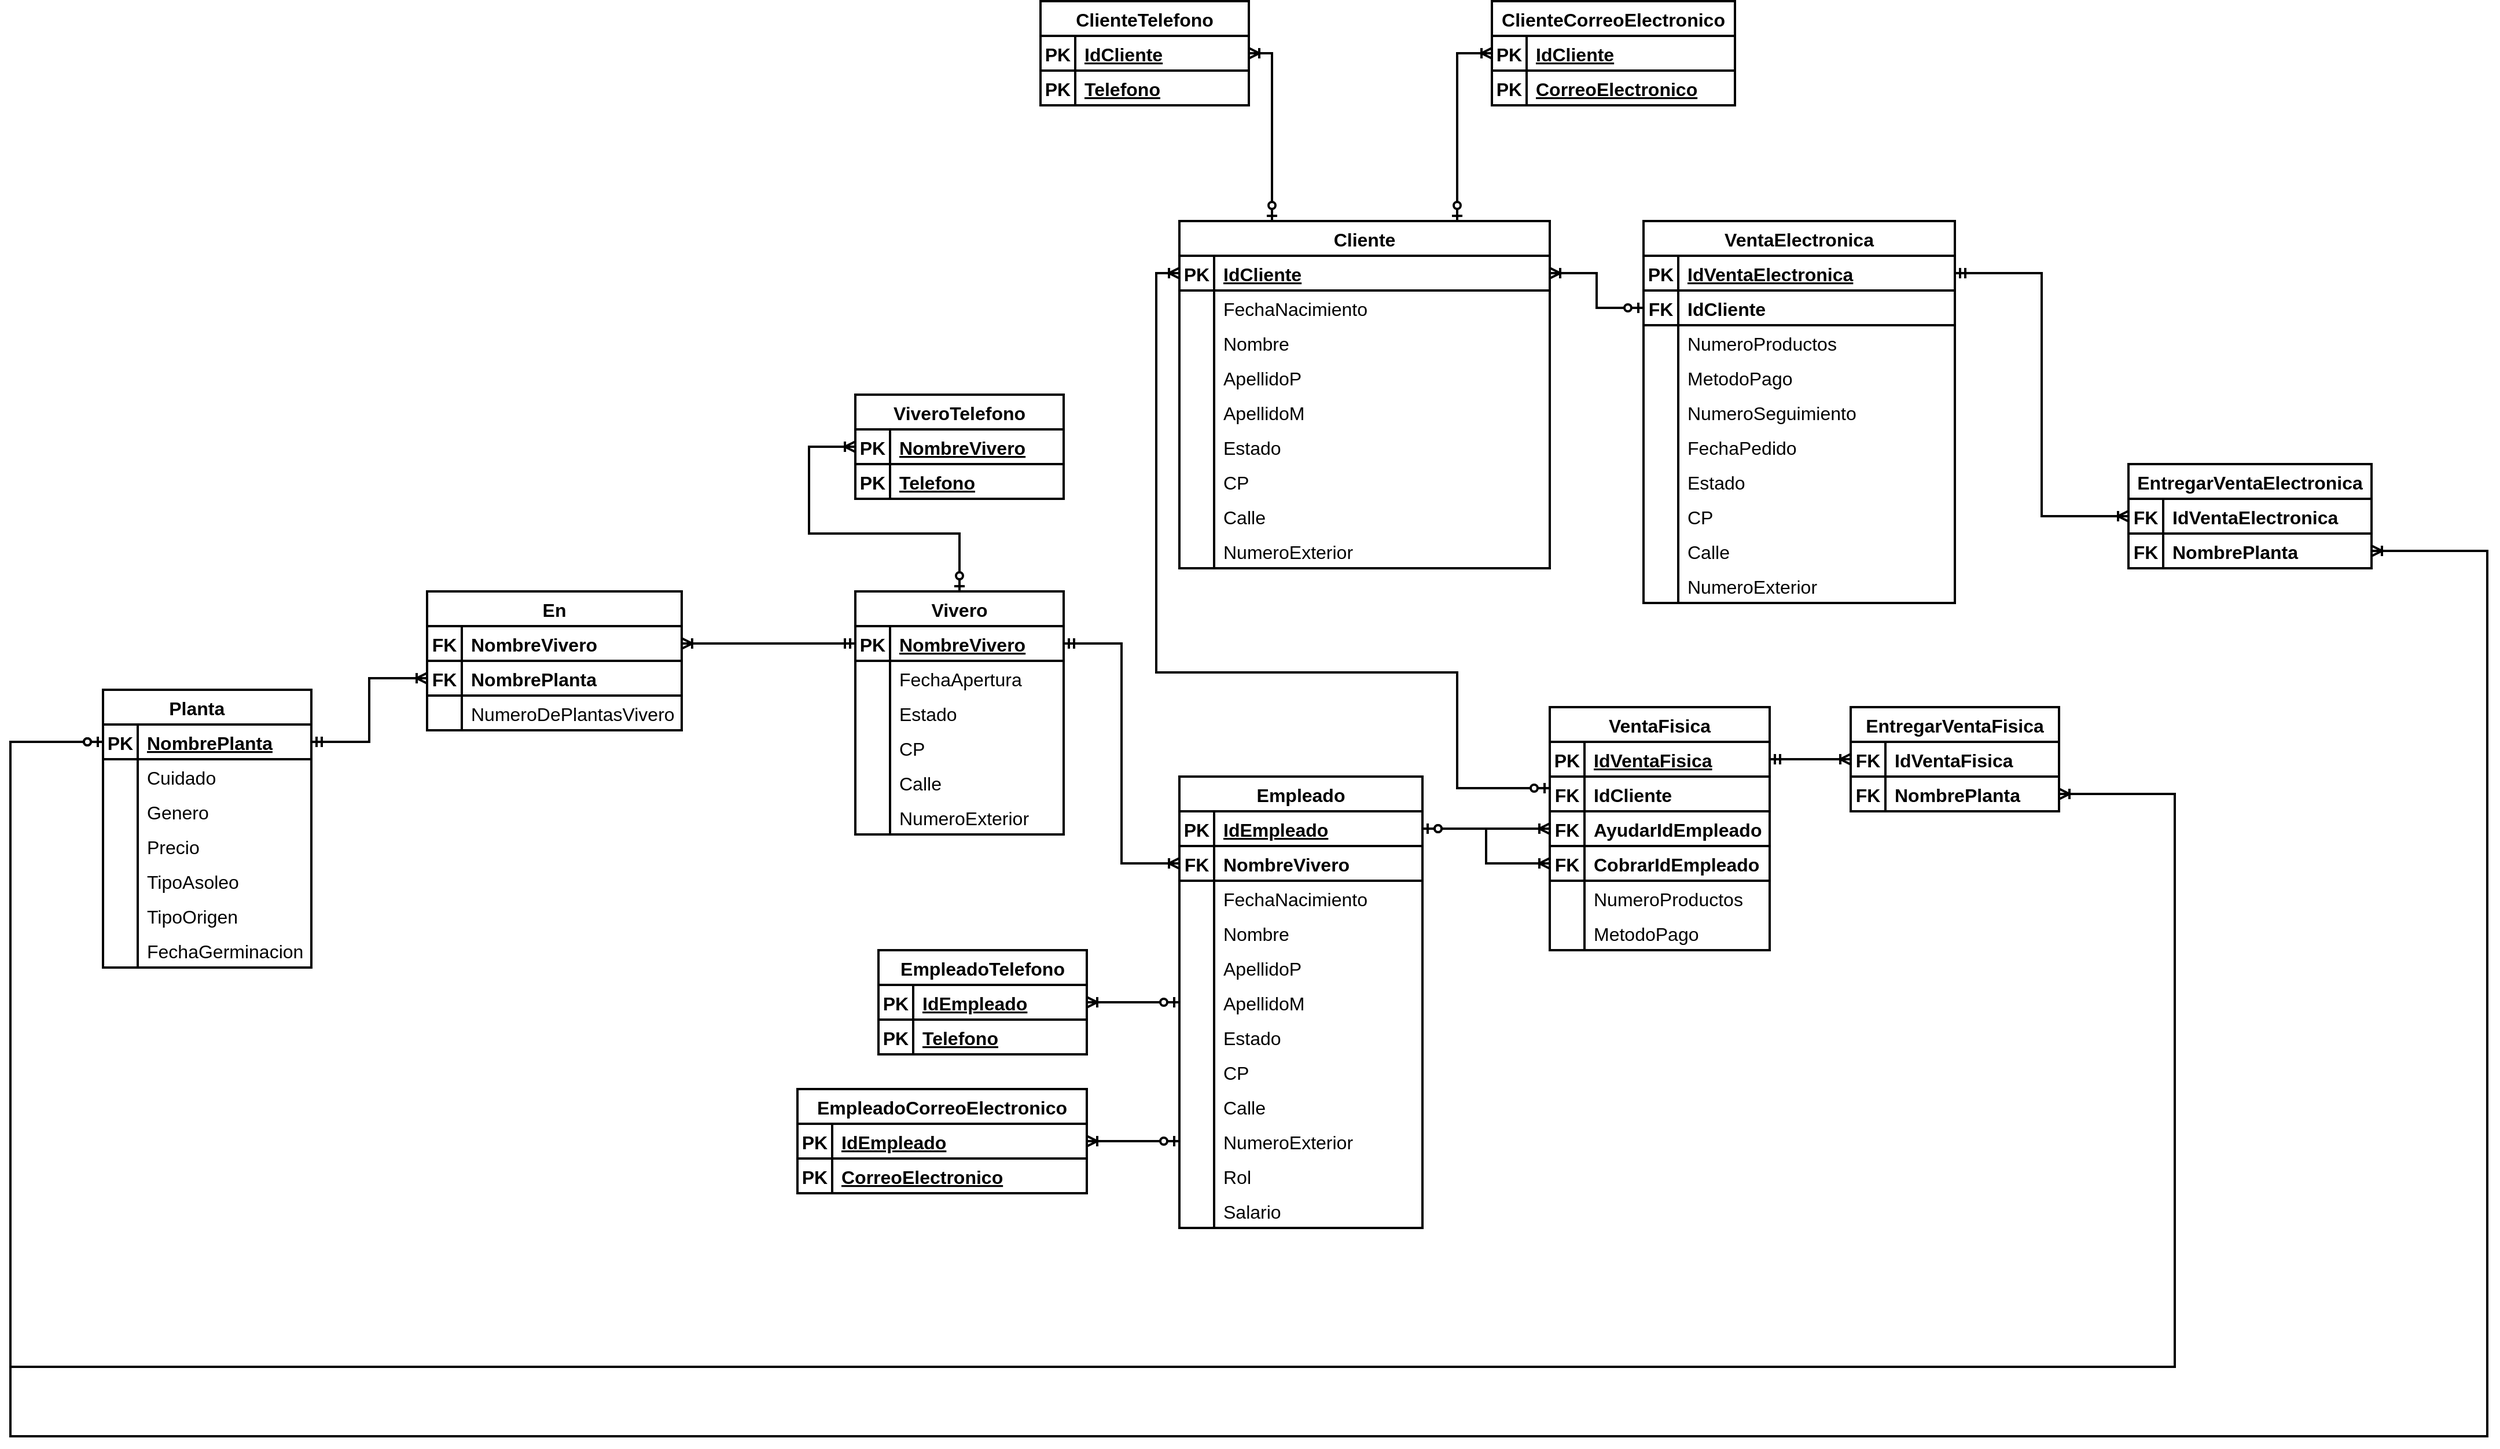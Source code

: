 <mxfile version="20.4.0" type="google"><diagram id="3MlOzLhNOuKfniNgHKHd" name="Page-1"><mxGraphModel grid="1" page="1" gridSize="10" guides="1" tooltips="1" connect="1" arrows="1" fold="1" pageScale="1" pageWidth="850" pageHeight="1100" math="0" shadow="0"><root><mxCell id="0"/><mxCell id="1" parent="0"/><mxCell id="A9r4G_2J4_f0TvxS7LIk-1" value="Planta    " style="shape=table;startSize=30;container=1;collapsible=1;childLayout=tableLayout;fixedRows=1;rowLines=0;fontStyle=1;align=center;resizeLast=1;strokeWidth=2;fontSize=16;" vertex="1" parent="1"><mxGeometry x="-90" y="445" width="180" height="240" as="geometry"/></mxCell><mxCell id="A9r4G_2J4_f0TvxS7LIk-2" value="" style="shape=tableRow;horizontal=0;startSize=0;swimlaneHead=0;swimlaneBody=0;fillColor=none;collapsible=0;dropTarget=0;points=[[0,0.5],[1,0.5]];portConstraint=eastwest;top=0;left=0;right=0;bottom=1;strokeWidth=2;fontSize=16;" vertex="1" parent="A9r4G_2J4_f0TvxS7LIk-1"><mxGeometry y="30" width="180" height="30" as="geometry"/></mxCell><mxCell id="A9r4G_2J4_f0TvxS7LIk-3" value="PK" style="shape=partialRectangle;connectable=0;fillColor=none;top=0;left=0;bottom=0;right=0;fontStyle=1;overflow=hidden;strokeWidth=2;fontSize=16;" vertex="1" parent="A9r4G_2J4_f0TvxS7LIk-2"><mxGeometry width="30" height="30" as="geometry"><mxRectangle width="30" height="30" as="alternateBounds"/></mxGeometry></mxCell><mxCell id="A9r4G_2J4_f0TvxS7LIk-4" value="NombrePlanta" style="shape=partialRectangle;connectable=0;fillColor=none;top=0;left=0;bottom=0;right=0;align=left;spacingLeft=6;fontStyle=5;overflow=hidden;strokeWidth=2;fontSize=16;" vertex="1" parent="A9r4G_2J4_f0TvxS7LIk-2"><mxGeometry x="30" width="150" height="30" as="geometry"><mxRectangle width="150" height="30" as="alternateBounds"/></mxGeometry></mxCell><mxCell id="A9r4G_2J4_f0TvxS7LIk-5" value="" style="shape=tableRow;horizontal=0;startSize=0;swimlaneHead=0;swimlaneBody=0;fillColor=none;collapsible=0;dropTarget=0;points=[[0,0.5],[1,0.5]];portConstraint=eastwest;top=0;left=0;right=0;bottom=0;strokeWidth=2;fontSize=16;" vertex="1" parent="A9r4G_2J4_f0TvxS7LIk-1"><mxGeometry y="60" width="180" height="30" as="geometry"/></mxCell><mxCell id="A9r4G_2J4_f0TvxS7LIk-6" value="" style="shape=partialRectangle;connectable=0;fillColor=none;top=0;left=0;bottom=0;right=0;editable=1;overflow=hidden;strokeWidth=2;fontSize=16;" vertex="1" parent="A9r4G_2J4_f0TvxS7LIk-5"><mxGeometry width="30" height="30" as="geometry"><mxRectangle width="30" height="30" as="alternateBounds"/></mxGeometry></mxCell><mxCell id="A9r4G_2J4_f0TvxS7LIk-7" value="Cuidado" style="shape=partialRectangle;connectable=0;fillColor=none;top=0;left=0;bottom=0;right=0;align=left;spacingLeft=6;overflow=hidden;strokeWidth=2;fontSize=16;" vertex="1" parent="A9r4G_2J4_f0TvxS7LIk-5"><mxGeometry x="30" width="150" height="30" as="geometry"><mxRectangle width="150" height="30" as="alternateBounds"/></mxGeometry></mxCell><mxCell id="A9r4G_2J4_f0TvxS7LIk-8" value="" style="shape=tableRow;horizontal=0;startSize=0;swimlaneHead=0;swimlaneBody=0;fillColor=none;collapsible=0;dropTarget=0;points=[[0,0.5],[1,0.5]];portConstraint=eastwest;top=0;left=0;right=0;bottom=0;strokeWidth=2;fontSize=16;" vertex="1" parent="A9r4G_2J4_f0TvxS7LIk-1"><mxGeometry y="90" width="180" height="30" as="geometry"/></mxCell><mxCell id="A9r4G_2J4_f0TvxS7LIk-9" value="" style="shape=partialRectangle;connectable=0;fillColor=none;top=0;left=0;bottom=0;right=0;editable=1;overflow=hidden;strokeWidth=2;fontSize=16;" vertex="1" parent="A9r4G_2J4_f0TvxS7LIk-8"><mxGeometry width="30" height="30" as="geometry"><mxRectangle width="30" height="30" as="alternateBounds"/></mxGeometry></mxCell><mxCell id="A9r4G_2J4_f0TvxS7LIk-10" value="Genero" style="shape=partialRectangle;connectable=0;fillColor=none;top=0;left=0;bottom=0;right=0;align=left;spacingLeft=6;overflow=hidden;strokeWidth=2;fontSize=16;" vertex="1" parent="A9r4G_2J4_f0TvxS7LIk-8"><mxGeometry x="30" width="150" height="30" as="geometry"><mxRectangle width="150" height="30" as="alternateBounds"/></mxGeometry></mxCell><mxCell id="A9r4G_2J4_f0TvxS7LIk-11" value="" style="shape=tableRow;horizontal=0;startSize=0;swimlaneHead=0;swimlaneBody=0;fillColor=none;collapsible=0;dropTarget=0;points=[[0,0.5],[1,0.5]];portConstraint=eastwest;top=0;left=0;right=0;bottom=0;strokeWidth=2;fontSize=16;" vertex="1" parent="A9r4G_2J4_f0TvxS7LIk-1"><mxGeometry y="120" width="180" height="30" as="geometry"/></mxCell><mxCell id="A9r4G_2J4_f0TvxS7LIk-12" value="" style="shape=partialRectangle;connectable=0;fillColor=none;top=0;left=0;bottom=0;right=0;editable=1;overflow=hidden;strokeWidth=2;fontSize=16;" vertex="1" parent="A9r4G_2J4_f0TvxS7LIk-11"><mxGeometry width="30" height="30" as="geometry"><mxRectangle width="30" height="30" as="alternateBounds"/></mxGeometry></mxCell><mxCell id="A9r4G_2J4_f0TvxS7LIk-13" value="Precio" style="shape=partialRectangle;connectable=0;fillColor=none;top=0;left=0;bottom=0;right=0;align=left;spacingLeft=6;overflow=hidden;strokeWidth=2;fontSize=16;" vertex="1" parent="A9r4G_2J4_f0TvxS7LIk-11"><mxGeometry x="30" width="150" height="30" as="geometry"><mxRectangle width="150" height="30" as="alternateBounds"/></mxGeometry></mxCell><mxCell id="A9r4G_2J4_f0TvxS7LIk-14" value="" style="shape=tableRow;horizontal=0;startSize=0;swimlaneHead=0;swimlaneBody=0;fillColor=none;collapsible=0;dropTarget=0;points=[[0,0.5],[1,0.5]];portConstraint=eastwest;top=0;left=0;right=0;bottom=0;strokeWidth=2;fontSize=16;" vertex="1" parent="A9r4G_2J4_f0TvxS7LIk-1"><mxGeometry y="150" width="180" height="30" as="geometry"/></mxCell><mxCell id="A9r4G_2J4_f0TvxS7LIk-15" value="" style="shape=partialRectangle;connectable=0;fillColor=none;top=0;left=0;bottom=0;right=0;editable=1;overflow=hidden;strokeWidth=2;fontSize=16;" vertex="1" parent="A9r4G_2J4_f0TvxS7LIk-14"><mxGeometry width="30" height="30" as="geometry"><mxRectangle width="30" height="30" as="alternateBounds"/></mxGeometry></mxCell><mxCell id="A9r4G_2J4_f0TvxS7LIk-16" value="TipoAsoleo" style="shape=partialRectangle;connectable=0;fillColor=none;top=0;left=0;bottom=0;right=0;align=left;spacingLeft=6;overflow=hidden;strokeWidth=2;fontSize=16;" vertex="1" parent="A9r4G_2J4_f0TvxS7LIk-14"><mxGeometry x="30" width="150" height="30" as="geometry"><mxRectangle width="150" height="30" as="alternateBounds"/></mxGeometry></mxCell><mxCell id="A9r4G_2J4_f0TvxS7LIk-17" value="" style="shape=tableRow;horizontal=0;startSize=0;swimlaneHead=0;swimlaneBody=0;fillColor=none;collapsible=0;dropTarget=0;points=[[0,0.5],[1,0.5]];portConstraint=eastwest;top=0;left=0;right=0;bottom=0;strokeWidth=2;fontSize=16;" vertex="1" parent="A9r4G_2J4_f0TvxS7LIk-1"><mxGeometry y="180" width="180" height="30" as="geometry"/></mxCell><mxCell id="A9r4G_2J4_f0TvxS7LIk-18" value="" style="shape=partialRectangle;connectable=0;fillColor=none;top=0;left=0;bottom=0;right=0;editable=1;overflow=hidden;strokeWidth=2;fontSize=16;" vertex="1" parent="A9r4G_2J4_f0TvxS7LIk-17"><mxGeometry width="30" height="30" as="geometry"><mxRectangle width="30" height="30" as="alternateBounds"/></mxGeometry></mxCell><mxCell id="A9r4G_2J4_f0TvxS7LIk-19" value="TipoOrigen" style="shape=partialRectangle;connectable=0;fillColor=none;top=0;left=0;bottom=0;right=0;align=left;spacingLeft=6;overflow=hidden;strokeWidth=2;fontSize=16;" vertex="1" parent="A9r4G_2J4_f0TvxS7LIk-17"><mxGeometry x="30" width="150" height="30" as="geometry"><mxRectangle width="150" height="30" as="alternateBounds"/></mxGeometry></mxCell><mxCell id="A9r4G_2J4_f0TvxS7LIk-20" value="" style="shape=tableRow;horizontal=0;startSize=0;swimlaneHead=0;swimlaneBody=0;fillColor=none;collapsible=0;dropTarget=0;points=[[0,0.5],[1,0.5]];portConstraint=eastwest;top=0;left=0;right=0;bottom=0;strokeWidth=2;fontSize=16;" vertex="1" parent="A9r4G_2J4_f0TvxS7LIk-1"><mxGeometry y="210" width="180" height="30" as="geometry"/></mxCell><mxCell id="A9r4G_2J4_f0TvxS7LIk-21" value="" style="shape=partialRectangle;connectable=0;fillColor=none;top=0;left=0;bottom=0;right=0;editable=1;overflow=hidden;strokeWidth=2;fontSize=16;" vertex="1" parent="A9r4G_2J4_f0TvxS7LIk-20"><mxGeometry width="30" height="30" as="geometry"><mxRectangle width="30" height="30" as="alternateBounds"/></mxGeometry></mxCell><mxCell id="A9r4G_2J4_f0TvxS7LIk-22" value="FechaGerminacion" style="shape=partialRectangle;connectable=0;fillColor=none;top=0;left=0;bottom=0;right=0;align=left;spacingLeft=6;overflow=hidden;strokeWidth=2;fontSize=16;" vertex="1" parent="A9r4G_2J4_f0TvxS7LIk-20"><mxGeometry x="30" width="150" height="30" as="geometry"><mxRectangle width="150" height="30" as="alternateBounds"/></mxGeometry></mxCell><mxCell id="A9r4G_2J4_f0TvxS7LIk-23" value="Vivero" style="shape=table;startSize=30;container=1;collapsible=1;childLayout=tableLayout;fixedRows=1;rowLines=0;fontStyle=1;align=center;resizeLast=1;strokeWidth=2;fontSize=16;" vertex="1" parent="1"><mxGeometry x="560" y="360" width="180" height="210" as="geometry"/></mxCell><mxCell id="A9r4G_2J4_f0TvxS7LIk-24" value="" style="shape=tableRow;horizontal=0;startSize=0;swimlaneHead=0;swimlaneBody=0;fillColor=none;collapsible=0;dropTarget=0;points=[[0,0.5],[1,0.5]];portConstraint=eastwest;top=0;left=0;right=0;bottom=1;strokeWidth=2;fontSize=16;" vertex="1" parent="A9r4G_2J4_f0TvxS7LIk-23"><mxGeometry y="30" width="180" height="30" as="geometry"/></mxCell><mxCell id="A9r4G_2J4_f0TvxS7LIk-25" value="PK" style="shape=partialRectangle;connectable=0;fillColor=none;top=0;left=0;bottom=0;right=0;fontStyle=1;overflow=hidden;strokeWidth=2;fontSize=16;" vertex="1" parent="A9r4G_2J4_f0TvxS7LIk-24"><mxGeometry width="30" height="30" as="geometry"><mxRectangle width="30" height="30" as="alternateBounds"/></mxGeometry></mxCell><mxCell id="A9r4G_2J4_f0TvxS7LIk-26" value="NombreVivero" style="shape=partialRectangle;connectable=0;fillColor=none;top=0;left=0;bottom=0;right=0;align=left;spacingLeft=6;fontStyle=5;overflow=hidden;strokeWidth=2;fontSize=16;" vertex="1" parent="A9r4G_2J4_f0TvxS7LIk-24"><mxGeometry x="30" width="150" height="30" as="geometry"><mxRectangle width="150" height="30" as="alternateBounds"/></mxGeometry></mxCell><mxCell id="A9r4G_2J4_f0TvxS7LIk-27" value="" style="shape=tableRow;horizontal=0;startSize=0;swimlaneHead=0;swimlaneBody=0;fillColor=none;collapsible=0;dropTarget=0;points=[[0,0.5],[1,0.5]];portConstraint=eastwest;top=0;left=0;right=0;bottom=0;strokeWidth=2;fontSize=16;" vertex="1" parent="A9r4G_2J4_f0TvxS7LIk-23"><mxGeometry y="60" width="180" height="30" as="geometry"/></mxCell><mxCell id="A9r4G_2J4_f0TvxS7LIk-28" value="" style="shape=partialRectangle;connectable=0;fillColor=none;top=0;left=0;bottom=0;right=0;editable=1;overflow=hidden;strokeWidth=2;fontSize=16;" vertex="1" parent="A9r4G_2J4_f0TvxS7LIk-27"><mxGeometry width="30" height="30" as="geometry"><mxRectangle width="30" height="30" as="alternateBounds"/></mxGeometry></mxCell><mxCell id="A9r4G_2J4_f0TvxS7LIk-29" value="FechaApertura" style="shape=partialRectangle;connectable=0;fillColor=none;top=0;left=0;bottom=0;right=0;align=left;spacingLeft=6;overflow=hidden;strokeWidth=2;fontSize=16;" vertex="1" parent="A9r4G_2J4_f0TvxS7LIk-27"><mxGeometry x="30" width="150" height="30" as="geometry"><mxRectangle width="150" height="30" as="alternateBounds"/></mxGeometry></mxCell><mxCell id="A9r4G_2J4_f0TvxS7LIk-30" value="" style="shape=tableRow;horizontal=0;startSize=0;swimlaneHead=0;swimlaneBody=0;fillColor=none;collapsible=0;dropTarget=0;points=[[0,0.5],[1,0.5]];portConstraint=eastwest;top=0;left=0;right=0;bottom=0;strokeWidth=2;fontSize=16;" vertex="1" parent="A9r4G_2J4_f0TvxS7LIk-23"><mxGeometry y="90" width="180" height="30" as="geometry"/></mxCell><mxCell id="A9r4G_2J4_f0TvxS7LIk-31" value="" style="shape=partialRectangle;connectable=0;fillColor=none;top=0;left=0;bottom=0;right=0;editable=1;overflow=hidden;strokeWidth=2;fontSize=16;" vertex="1" parent="A9r4G_2J4_f0TvxS7LIk-30"><mxGeometry width="30" height="30" as="geometry"><mxRectangle width="30" height="30" as="alternateBounds"/></mxGeometry></mxCell><mxCell id="A9r4G_2J4_f0TvxS7LIk-32" value="Estado" style="shape=partialRectangle;connectable=0;fillColor=none;top=0;left=0;bottom=0;right=0;align=left;spacingLeft=6;overflow=hidden;strokeWidth=2;fontSize=16;" vertex="1" parent="A9r4G_2J4_f0TvxS7LIk-30"><mxGeometry x="30" width="150" height="30" as="geometry"><mxRectangle width="150" height="30" as="alternateBounds"/></mxGeometry></mxCell><mxCell id="A9r4G_2J4_f0TvxS7LIk-33" value="" style="shape=tableRow;horizontal=0;startSize=0;swimlaneHead=0;swimlaneBody=0;fillColor=none;collapsible=0;dropTarget=0;points=[[0,0.5],[1,0.5]];portConstraint=eastwest;top=0;left=0;right=0;bottom=0;strokeWidth=2;fontSize=16;" vertex="1" parent="A9r4G_2J4_f0TvxS7LIk-23"><mxGeometry y="120" width="180" height="30" as="geometry"/></mxCell><mxCell id="A9r4G_2J4_f0TvxS7LIk-34" value="" style="shape=partialRectangle;connectable=0;fillColor=none;top=0;left=0;bottom=0;right=0;editable=1;overflow=hidden;strokeWidth=2;fontSize=16;" vertex="1" parent="A9r4G_2J4_f0TvxS7LIk-33"><mxGeometry width="30" height="30" as="geometry"><mxRectangle width="30" height="30" as="alternateBounds"/></mxGeometry></mxCell><mxCell id="A9r4G_2J4_f0TvxS7LIk-35" value="CP" style="shape=partialRectangle;connectable=0;fillColor=none;top=0;left=0;bottom=0;right=0;align=left;spacingLeft=6;overflow=hidden;strokeWidth=2;fontSize=16;" vertex="1" parent="A9r4G_2J4_f0TvxS7LIk-33"><mxGeometry x="30" width="150" height="30" as="geometry"><mxRectangle width="150" height="30" as="alternateBounds"/></mxGeometry></mxCell><mxCell id="A9r4G_2J4_f0TvxS7LIk-36" value="" style="shape=tableRow;horizontal=0;startSize=0;swimlaneHead=0;swimlaneBody=0;fillColor=none;collapsible=0;dropTarget=0;points=[[0,0.5],[1,0.5]];portConstraint=eastwest;top=0;left=0;right=0;bottom=0;strokeWidth=2;fontSize=16;" vertex="1" parent="A9r4G_2J4_f0TvxS7LIk-23"><mxGeometry y="150" width="180" height="30" as="geometry"/></mxCell><mxCell id="A9r4G_2J4_f0TvxS7LIk-37" value="" style="shape=partialRectangle;connectable=0;fillColor=none;top=0;left=0;bottom=0;right=0;editable=1;overflow=hidden;strokeWidth=2;fontSize=16;" vertex="1" parent="A9r4G_2J4_f0TvxS7LIk-36"><mxGeometry width="30" height="30" as="geometry"><mxRectangle width="30" height="30" as="alternateBounds"/></mxGeometry></mxCell><mxCell id="A9r4G_2J4_f0TvxS7LIk-38" value="Calle" style="shape=partialRectangle;connectable=0;fillColor=none;top=0;left=0;bottom=0;right=0;align=left;spacingLeft=6;overflow=hidden;strokeWidth=2;fontSize=16;" vertex="1" parent="A9r4G_2J4_f0TvxS7LIk-36"><mxGeometry x="30" width="150" height="30" as="geometry"><mxRectangle width="150" height="30" as="alternateBounds"/></mxGeometry></mxCell><mxCell id="A9r4G_2J4_f0TvxS7LIk-39" value="" style="shape=tableRow;horizontal=0;startSize=0;swimlaneHead=0;swimlaneBody=0;fillColor=none;collapsible=0;dropTarget=0;points=[[0,0.5],[1,0.5]];portConstraint=eastwest;top=0;left=0;right=0;bottom=0;strokeWidth=2;fontSize=16;" vertex="1" parent="A9r4G_2J4_f0TvxS7LIk-23"><mxGeometry y="180" width="180" height="30" as="geometry"/></mxCell><mxCell id="A9r4G_2J4_f0TvxS7LIk-40" value="" style="shape=partialRectangle;connectable=0;fillColor=none;top=0;left=0;bottom=0;right=0;editable=1;overflow=hidden;strokeWidth=2;fontSize=16;" vertex="1" parent="A9r4G_2J4_f0TvxS7LIk-39"><mxGeometry width="30" height="30" as="geometry"><mxRectangle width="30" height="30" as="alternateBounds"/></mxGeometry></mxCell><mxCell id="A9r4G_2J4_f0TvxS7LIk-41" value="NumeroExterior" style="shape=partialRectangle;connectable=0;fillColor=none;top=0;left=0;bottom=0;right=0;align=left;spacingLeft=6;overflow=hidden;strokeWidth=2;fontSize=16;" vertex="1" parent="A9r4G_2J4_f0TvxS7LIk-39"><mxGeometry x="30" width="150" height="30" as="geometry"><mxRectangle width="150" height="30" as="alternateBounds"/></mxGeometry></mxCell><mxCell id="A9r4G_2J4_f0TvxS7LIk-45" value="ViveroTelefono" style="shape=table;startSize=30;container=1;collapsible=1;childLayout=tableLayout;fixedRows=1;rowLines=0;fontStyle=1;align=center;resizeLast=1;strokeWidth=2;fontSize=16;" vertex="1" parent="1"><mxGeometry x="560" y="190" width="180" height="90" as="geometry"/></mxCell><mxCell id="A9r4G_2J4_f0TvxS7LIk-46" value="" style="shape=tableRow;horizontal=0;startSize=0;swimlaneHead=0;swimlaneBody=0;fillColor=none;collapsible=0;dropTarget=0;points=[[0,0.5],[1,0.5]];portConstraint=eastwest;top=0;left=0;right=0;bottom=1;strokeWidth=2;fontSize=16;" vertex="1" parent="A9r4G_2J4_f0TvxS7LIk-45"><mxGeometry y="30" width="180" height="30" as="geometry"/></mxCell><mxCell id="A9r4G_2J4_f0TvxS7LIk-47" value="PK" style="shape=partialRectangle;connectable=0;fillColor=none;top=0;left=0;bottom=0;right=0;fontStyle=1;overflow=hidden;strokeWidth=2;fontSize=16;" vertex="1" parent="A9r4G_2J4_f0TvxS7LIk-46"><mxGeometry width="30" height="30" as="geometry"><mxRectangle width="30" height="30" as="alternateBounds"/></mxGeometry></mxCell><mxCell id="A9r4G_2J4_f0TvxS7LIk-48" value="NombreVivero" style="shape=partialRectangle;connectable=0;fillColor=none;top=0;left=0;bottom=0;right=0;align=left;spacingLeft=6;fontStyle=5;overflow=hidden;strokeWidth=2;fontSize=16;" vertex="1" parent="A9r4G_2J4_f0TvxS7LIk-46"><mxGeometry x="30" width="150" height="30" as="geometry"><mxRectangle width="150" height="30" as="alternateBounds"/></mxGeometry></mxCell><mxCell id="A9r4G_2J4_f0TvxS7LIk-64" value="" style="shape=tableRow;horizontal=0;startSize=0;swimlaneHead=0;swimlaneBody=0;fillColor=none;collapsible=0;dropTarget=0;points=[[0,0.5],[1,0.5]];portConstraint=eastwest;top=0;left=0;right=0;bottom=1;strokeWidth=2;fontSize=16;" vertex="1" parent="A9r4G_2J4_f0TvxS7LIk-45"><mxGeometry y="60" width="180" height="30" as="geometry"/></mxCell><mxCell id="A9r4G_2J4_f0TvxS7LIk-65" value="PK" style="shape=partialRectangle;connectable=0;fillColor=none;top=0;left=0;bottom=0;right=0;fontStyle=1;overflow=hidden;strokeWidth=2;fontSize=16;" vertex="1" parent="A9r4G_2J4_f0TvxS7LIk-64"><mxGeometry width="30" height="30" as="geometry"><mxRectangle width="30" height="30" as="alternateBounds"/></mxGeometry></mxCell><mxCell id="A9r4G_2J4_f0TvxS7LIk-66" value="Telefono" style="shape=partialRectangle;connectable=0;fillColor=none;top=0;left=0;bottom=0;right=0;align=left;spacingLeft=6;fontStyle=5;overflow=hidden;strokeWidth=2;fontSize=16;" vertex="1" parent="A9r4G_2J4_f0TvxS7LIk-64"><mxGeometry x="30" width="150" height="30" as="geometry"><mxRectangle width="150" height="30" as="alternateBounds"/></mxGeometry></mxCell><mxCell id="A9r4G_2J4_f0TvxS7LIk-67" value="Cliente" style="shape=table;startSize=30;container=1;collapsible=1;childLayout=tableLayout;fixedRows=1;rowLines=0;fontStyle=1;align=center;resizeLast=1;strokeWidth=2;fontSize=16;" vertex="1" parent="1"><mxGeometry x="840" y="40" width="320" height="300" as="geometry"/></mxCell><mxCell id="A9r4G_2J4_f0TvxS7LIk-68" value="" style="shape=tableRow;horizontal=0;startSize=0;swimlaneHead=0;swimlaneBody=0;fillColor=none;collapsible=0;dropTarget=0;points=[[0,0.5],[1,0.5]];portConstraint=eastwest;top=0;left=0;right=0;bottom=1;strokeWidth=2;fontSize=16;" vertex="1" parent="A9r4G_2J4_f0TvxS7LIk-67"><mxGeometry y="30" width="320" height="30" as="geometry"/></mxCell><mxCell id="A9r4G_2J4_f0TvxS7LIk-69" value="PK" style="shape=partialRectangle;connectable=0;fillColor=none;top=0;left=0;bottom=0;right=0;fontStyle=1;overflow=hidden;strokeWidth=2;fontSize=16;" vertex="1" parent="A9r4G_2J4_f0TvxS7LIk-68"><mxGeometry width="30" height="30" as="geometry"><mxRectangle width="30" height="30" as="alternateBounds"/></mxGeometry></mxCell><mxCell id="A9r4G_2J4_f0TvxS7LIk-70" value="IdCliente" style="shape=partialRectangle;connectable=0;fillColor=none;top=0;left=0;bottom=0;right=0;align=left;spacingLeft=6;fontStyle=5;overflow=hidden;strokeWidth=2;fontSize=16;" vertex="1" parent="A9r4G_2J4_f0TvxS7LIk-68"><mxGeometry x="30" width="290" height="30" as="geometry"><mxRectangle width="290" height="30" as="alternateBounds"/></mxGeometry></mxCell><mxCell id="A9r4G_2J4_f0TvxS7LIk-71" value="" style="shape=tableRow;horizontal=0;startSize=0;swimlaneHead=0;swimlaneBody=0;fillColor=none;collapsible=0;dropTarget=0;points=[[0,0.5],[1,0.5]];portConstraint=eastwest;top=0;left=0;right=0;bottom=0;strokeWidth=2;fontSize=16;" vertex="1" parent="A9r4G_2J4_f0TvxS7LIk-67"><mxGeometry y="60" width="320" height="30" as="geometry"/></mxCell><mxCell id="A9r4G_2J4_f0TvxS7LIk-72" value="" style="shape=partialRectangle;connectable=0;fillColor=none;top=0;left=0;bottom=0;right=0;editable=1;overflow=hidden;strokeWidth=2;fontSize=16;" vertex="1" parent="A9r4G_2J4_f0TvxS7LIk-71"><mxGeometry width="30" height="30" as="geometry"><mxRectangle width="30" height="30" as="alternateBounds"/></mxGeometry></mxCell><mxCell id="A9r4G_2J4_f0TvxS7LIk-73" value="FechaNacimiento" style="shape=partialRectangle;connectable=0;fillColor=none;top=0;left=0;bottom=0;right=0;align=left;spacingLeft=6;overflow=hidden;strokeWidth=2;fontSize=16;" vertex="1" parent="A9r4G_2J4_f0TvxS7LIk-71"><mxGeometry x="30" width="290" height="30" as="geometry"><mxRectangle width="290" height="30" as="alternateBounds"/></mxGeometry></mxCell><mxCell id="A9r4G_2J4_f0TvxS7LIk-74" value="" style="shape=tableRow;horizontal=0;startSize=0;swimlaneHead=0;swimlaneBody=0;fillColor=none;collapsible=0;dropTarget=0;points=[[0,0.5],[1,0.5]];portConstraint=eastwest;top=0;left=0;right=0;bottom=0;strokeWidth=2;fontSize=16;" vertex="1" parent="A9r4G_2J4_f0TvxS7LIk-67"><mxGeometry y="90" width="320" height="30" as="geometry"/></mxCell><mxCell id="A9r4G_2J4_f0TvxS7LIk-75" value="" style="shape=partialRectangle;connectable=0;fillColor=none;top=0;left=0;bottom=0;right=0;editable=1;overflow=hidden;strokeWidth=2;fontSize=16;" vertex="1" parent="A9r4G_2J4_f0TvxS7LIk-74"><mxGeometry width="30" height="30" as="geometry"><mxRectangle width="30" height="30" as="alternateBounds"/></mxGeometry></mxCell><mxCell id="A9r4G_2J4_f0TvxS7LIk-76" value="Nombre" style="shape=partialRectangle;connectable=0;fillColor=none;top=0;left=0;bottom=0;right=0;align=left;spacingLeft=6;overflow=hidden;strokeWidth=2;fontSize=16;" vertex="1" parent="A9r4G_2J4_f0TvxS7LIk-74"><mxGeometry x="30" width="290" height="30" as="geometry"><mxRectangle width="290" height="30" as="alternateBounds"/></mxGeometry></mxCell><mxCell id="A9r4G_2J4_f0TvxS7LIk-77" value="" style="shape=tableRow;horizontal=0;startSize=0;swimlaneHead=0;swimlaneBody=0;fillColor=none;collapsible=0;dropTarget=0;points=[[0,0.5],[1,0.5]];portConstraint=eastwest;top=0;left=0;right=0;bottom=0;strokeWidth=2;fontSize=16;" vertex="1" parent="A9r4G_2J4_f0TvxS7LIk-67"><mxGeometry y="120" width="320" height="30" as="geometry"/></mxCell><mxCell id="A9r4G_2J4_f0TvxS7LIk-78" value="" style="shape=partialRectangle;connectable=0;fillColor=none;top=0;left=0;bottom=0;right=0;editable=1;overflow=hidden;strokeWidth=2;fontSize=16;" vertex="1" parent="A9r4G_2J4_f0TvxS7LIk-77"><mxGeometry width="30" height="30" as="geometry"><mxRectangle width="30" height="30" as="alternateBounds"/></mxGeometry></mxCell><mxCell id="A9r4G_2J4_f0TvxS7LIk-79" value="ApellidoP" style="shape=partialRectangle;connectable=0;fillColor=none;top=0;left=0;bottom=0;right=0;align=left;spacingLeft=6;overflow=hidden;strokeWidth=2;fontSize=16;" vertex="1" parent="A9r4G_2J4_f0TvxS7LIk-77"><mxGeometry x="30" width="290" height="30" as="geometry"><mxRectangle width="290" height="30" as="alternateBounds"/></mxGeometry></mxCell><mxCell id="A9r4G_2J4_f0TvxS7LIk-80" value="" style="shape=tableRow;horizontal=0;startSize=0;swimlaneHead=0;swimlaneBody=0;fillColor=none;collapsible=0;dropTarget=0;points=[[0,0.5],[1,0.5]];portConstraint=eastwest;top=0;left=0;right=0;bottom=0;strokeWidth=2;fontSize=16;" vertex="1" parent="A9r4G_2J4_f0TvxS7LIk-67"><mxGeometry y="150" width="320" height="30" as="geometry"/></mxCell><mxCell id="A9r4G_2J4_f0TvxS7LIk-81" value="" style="shape=partialRectangle;connectable=0;fillColor=none;top=0;left=0;bottom=0;right=0;editable=1;overflow=hidden;strokeWidth=2;fontSize=16;" vertex="1" parent="A9r4G_2J4_f0TvxS7LIk-80"><mxGeometry width="30" height="30" as="geometry"><mxRectangle width="30" height="30" as="alternateBounds"/></mxGeometry></mxCell><mxCell id="A9r4G_2J4_f0TvxS7LIk-82" value="ApellidoM" style="shape=partialRectangle;connectable=0;fillColor=none;top=0;left=0;bottom=0;right=0;align=left;spacingLeft=6;overflow=hidden;strokeWidth=2;fontSize=16;" vertex="1" parent="A9r4G_2J4_f0TvxS7LIk-80"><mxGeometry x="30" width="290" height="30" as="geometry"><mxRectangle width="290" height="30" as="alternateBounds"/></mxGeometry></mxCell><mxCell id="A9r4G_2J4_f0TvxS7LIk-110" value="" style="shape=tableRow;horizontal=0;startSize=0;swimlaneHead=0;swimlaneBody=0;fillColor=none;collapsible=0;dropTarget=0;points=[[0,0.5],[1,0.5]];portConstraint=eastwest;top=0;left=0;right=0;bottom=0;strokeWidth=2;fontSize=16;" vertex="1" parent="A9r4G_2J4_f0TvxS7LIk-67"><mxGeometry y="180" width="320" height="30" as="geometry"/></mxCell><mxCell id="A9r4G_2J4_f0TvxS7LIk-111" value="" style="shape=partialRectangle;connectable=0;fillColor=none;top=0;left=0;bottom=0;right=0;editable=1;overflow=hidden;strokeWidth=2;fontSize=16;" vertex="1" parent="A9r4G_2J4_f0TvxS7LIk-110"><mxGeometry width="30" height="30" as="geometry"><mxRectangle width="30" height="30" as="alternateBounds"/></mxGeometry></mxCell><mxCell id="A9r4G_2J4_f0TvxS7LIk-112" value="Estado" style="shape=partialRectangle;connectable=0;fillColor=none;top=0;left=0;bottom=0;right=0;align=left;spacingLeft=6;overflow=hidden;strokeWidth=2;fontSize=16;" vertex="1" parent="A9r4G_2J4_f0TvxS7LIk-110"><mxGeometry x="30" width="290" height="30" as="geometry"><mxRectangle width="290" height="30" as="alternateBounds"/></mxGeometry></mxCell><mxCell id="A9r4G_2J4_f0TvxS7LIk-113" value="" style="shape=tableRow;horizontal=0;startSize=0;swimlaneHead=0;swimlaneBody=0;fillColor=none;collapsible=0;dropTarget=0;points=[[0,0.5],[1,0.5]];portConstraint=eastwest;top=0;left=0;right=0;bottom=0;strokeWidth=2;fontSize=16;" vertex="1" parent="A9r4G_2J4_f0TvxS7LIk-67"><mxGeometry y="210" width="320" height="30" as="geometry"/></mxCell><mxCell id="A9r4G_2J4_f0TvxS7LIk-114" value="" style="shape=partialRectangle;connectable=0;fillColor=none;top=0;left=0;bottom=0;right=0;editable=1;overflow=hidden;strokeWidth=2;fontSize=16;" vertex="1" parent="A9r4G_2J4_f0TvxS7LIk-113"><mxGeometry width="30" height="30" as="geometry"><mxRectangle width="30" height="30" as="alternateBounds"/></mxGeometry></mxCell><mxCell id="A9r4G_2J4_f0TvxS7LIk-115" value="CP" style="shape=partialRectangle;connectable=0;fillColor=none;top=0;left=0;bottom=0;right=0;align=left;spacingLeft=6;overflow=hidden;strokeWidth=2;fontSize=16;" vertex="1" parent="A9r4G_2J4_f0TvxS7LIk-113"><mxGeometry x="30" width="290" height="30" as="geometry"><mxRectangle width="290" height="30" as="alternateBounds"/></mxGeometry></mxCell><mxCell id="A9r4G_2J4_f0TvxS7LIk-116" value="" style="shape=tableRow;horizontal=0;startSize=0;swimlaneHead=0;swimlaneBody=0;fillColor=none;collapsible=0;dropTarget=0;points=[[0,0.5],[1,0.5]];portConstraint=eastwest;top=0;left=0;right=0;bottom=0;strokeWidth=2;fontSize=16;" vertex="1" parent="A9r4G_2J4_f0TvxS7LIk-67"><mxGeometry y="240" width="320" height="30" as="geometry"/></mxCell><mxCell id="A9r4G_2J4_f0TvxS7LIk-117" value="" style="shape=partialRectangle;connectable=0;fillColor=none;top=0;left=0;bottom=0;right=0;editable=1;overflow=hidden;strokeWidth=2;fontSize=16;" vertex="1" parent="A9r4G_2J4_f0TvxS7LIk-116"><mxGeometry width="30" height="30" as="geometry"><mxRectangle width="30" height="30" as="alternateBounds"/></mxGeometry></mxCell><mxCell id="A9r4G_2J4_f0TvxS7LIk-118" value="Calle" style="shape=partialRectangle;connectable=0;fillColor=none;top=0;left=0;bottom=0;right=0;align=left;spacingLeft=6;overflow=hidden;strokeWidth=2;fontSize=16;" vertex="1" parent="A9r4G_2J4_f0TvxS7LIk-116"><mxGeometry x="30" width="290" height="30" as="geometry"><mxRectangle width="290" height="30" as="alternateBounds"/></mxGeometry></mxCell><mxCell id="A9r4G_2J4_f0TvxS7LIk-119" value="" style="shape=tableRow;horizontal=0;startSize=0;swimlaneHead=0;swimlaneBody=0;fillColor=none;collapsible=0;dropTarget=0;points=[[0,0.5],[1,0.5]];portConstraint=eastwest;top=0;left=0;right=0;bottom=0;strokeWidth=2;fontSize=16;" vertex="1" parent="A9r4G_2J4_f0TvxS7LIk-67"><mxGeometry y="270" width="320" height="30" as="geometry"/></mxCell><mxCell id="A9r4G_2J4_f0TvxS7LIk-120" value="" style="shape=partialRectangle;connectable=0;fillColor=none;top=0;left=0;bottom=0;right=0;editable=1;overflow=hidden;strokeWidth=2;fontSize=16;" vertex="1" parent="A9r4G_2J4_f0TvxS7LIk-119"><mxGeometry width="30" height="30" as="geometry"><mxRectangle width="30" height="30" as="alternateBounds"/></mxGeometry></mxCell><mxCell id="A9r4G_2J4_f0TvxS7LIk-121" value="NumeroExterior" style="shape=partialRectangle;connectable=0;fillColor=none;top=0;left=0;bottom=0;right=0;align=left;spacingLeft=6;overflow=hidden;strokeWidth=2;fontSize=16;" vertex="1" parent="A9r4G_2J4_f0TvxS7LIk-119"><mxGeometry x="30" width="290" height="30" as="geometry"><mxRectangle width="290" height="30" as="alternateBounds"/></mxGeometry></mxCell><mxCell id="A9r4G_2J4_f0TvxS7LIk-122" value="ClienteTelefono" style="shape=table;startSize=30;container=1;collapsible=1;childLayout=tableLayout;fixedRows=1;rowLines=0;fontStyle=1;align=center;resizeLast=1;strokeWidth=2;fontSize=16;" vertex="1" parent="1"><mxGeometry x="720" y="-150" width="180" height="90" as="geometry"/></mxCell><mxCell id="A9r4G_2J4_f0TvxS7LIk-123" value="" style="shape=tableRow;horizontal=0;startSize=0;swimlaneHead=0;swimlaneBody=0;fillColor=none;collapsible=0;dropTarget=0;points=[[0,0.5],[1,0.5]];portConstraint=eastwest;top=0;left=0;right=0;bottom=1;strokeWidth=2;fontSize=16;" vertex="1" parent="A9r4G_2J4_f0TvxS7LIk-122"><mxGeometry y="30" width="180" height="30" as="geometry"/></mxCell><mxCell id="A9r4G_2J4_f0TvxS7LIk-124" value="PK" style="shape=partialRectangle;connectable=0;fillColor=none;top=0;left=0;bottom=0;right=0;fontStyle=1;overflow=hidden;strokeWidth=2;fontSize=16;" vertex="1" parent="A9r4G_2J4_f0TvxS7LIk-123"><mxGeometry width="30" height="30" as="geometry"><mxRectangle width="30" height="30" as="alternateBounds"/></mxGeometry></mxCell><mxCell id="A9r4G_2J4_f0TvxS7LIk-125" value="IdCliente" style="shape=partialRectangle;connectable=0;fillColor=none;top=0;left=0;bottom=0;right=0;align=left;spacingLeft=6;fontStyle=5;overflow=hidden;strokeWidth=2;fontSize=16;" vertex="1" parent="A9r4G_2J4_f0TvxS7LIk-123"><mxGeometry x="30" width="150" height="30" as="geometry"><mxRectangle width="150" height="30" as="alternateBounds"/></mxGeometry></mxCell><mxCell id="A9r4G_2J4_f0TvxS7LIk-126" value="" style="shape=tableRow;horizontal=0;startSize=0;swimlaneHead=0;swimlaneBody=0;fillColor=none;collapsible=0;dropTarget=0;points=[[0,0.5],[1,0.5]];portConstraint=eastwest;top=0;left=0;right=0;bottom=1;strokeWidth=2;fontSize=16;" vertex="1" parent="A9r4G_2J4_f0TvxS7LIk-122"><mxGeometry y="60" width="180" height="30" as="geometry"/></mxCell><mxCell id="A9r4G_2J4_f0TvxS7LIk-127" value="PK" style="shape=partialRectangle;connectable=0;fillColor=none;top=0;left=0;bottom=0;right=0;fontStyle=1;overflow=hidden;strokeWidth=2;fontSize=16;" vertex="1" parent="A9r4G_2J4_f0TvxS7LIk-126"><mxGeometry width="30" height="30" as="geometry"><mxRectangle width="30" height="30" as="alternateBounds"/></mxGeometry></mxCell><mxCell id="A9r4G_2J4_f0TvxS7LIk-128" value="Telefono" style="shape=partialRectangle;connectable=0;fillColor=none;top=0;left=0;bottom=0;right=0;align=left;spacingLeft=6;fontStyle=5;overflow=hidden;strokeWidth=2;fontSize=16;" vertex="1" parent="A9r4G_2J4_f0TvxS7LIk-126"><mxGeometry x="30" width="150" height="30" as="geometry"><mxRectangle width="150" height="30" as="alternateBounds"/></mxGeometry></mxCell><mxCell id="A9r4G_2J4_f0TvxS7LIk-129" value="ClienteCorreoElectronico" style="shape=table;startSize=30;container=1;collapsible=1;childLayout=tableLayout;fixedRows=1;rowLines=0;fontStyle=1;align=center;resizeLast=1;strokeWidth=2;fontSize=16;" vertex="1" parent="1"><mxGeometry x="1110" y="-150" width="210" height="90" as="geometry"/></mxCell><mxCell id="A9r4G_2J4_f0TvxS7LIk-130" value="" style="shape=tableRow;horizontal=0;startSize=0;swimlaneHead=0;swimlaneBody=0;fillColor=none;collapsible=0;dropTarget=0;points=[[0,0.5],[1,0.5]];portConstraint=eastwest;top=0;left=0;right=0;bottom=1;strokeWidth=2;fontSize=16;" vertex="1" parent="A9r4G_2J4_f0TvxS7LIk-129"><mxGeometry y="30" width="210" height="30" as="geometry"/></mxCell><mxCell id="A9r4G_2J4_f0TvxS7LIk-131" value="PK" style="shape=partialRectangle;connectable=0;fillColor=none;top=0;left=0;bottom=0;right=0;fontStyle=1;overflow=hidden;strokeWidth=2;fontSize=16;" vertex="1" parent="A9r4G_2J4_f0TvxS7LIk-130"><mxGeometry width="30" height="30" as="geometry"><mxRectangle width="30" height="30" as="alternateBounds"/></mxGeometry></mxCell><mxCell id="A9r4G_2J4_f0TvxS7LIk-132" value="IdCliente" style="shape=partialRectangle;connectable=0;fillColor=none;top=0;left=0;bottom=0;right=0;align=left;spacingLeft=6;fontStyle=5;overflow=hidden;strokeWidth=2;fontSize=16;" vertex="1" parent="A9r4G_2J4_f0TvxS7LIk-130"><mxGeometry x="30" width="180" height="30" as="geometry"><mxRectangle width="180" height="30" as="alternateBounds"/></mxGeometry></mxCell><mxCell id="A9r4G_2J4_f0TvxS7LIk-133" value="" style="shape=tableRow;horizontal=0;startSize=0;swimlaneHead=0;swimlaneBody=0;fillColor=none;collapsible=0;dropTarget=0;points=[[0,0.5],[1,0.5]];portConstraint=eastwest;top=0;left=0;right=0;bottom=1;strokeWidth=2;fontSize=16;" vertex="1" parent="A9r4G_2J4_f0TvxS7LIk-129"><mxGeometry y="60" width="210" height="30" as="geometry"/></mxCell><mxCell id="A9r4G_2J4_f0TvxS7LIk-134" value="PK" style="shape=partialRectangle;connectable=0;fillColor=none;top=0;left=0;bottom=0;right=0;fontStyle=1;overflow=hidden;strokeWidth=2;fontSize=16;" vertex="1" parent="A9r4G_2J4_f0TvxS7LIk-133"><mxGeometry width="30" height="30" as="geometry"><mxRectangle width="30" height="30" as="alternateBounds"/></mxGeometry></mxCell><mxCell id="A9r4G_2J4_f0TvxS7LIk-135" value="CorreoElectronico" style="shape=partialRectangle;connectable=0;fillColor=none;top=0;left=0;bottom=0;right=0;align=left;spacingLeft=6;fontStyle=5;overflow=hidden;strokeWidth=2;fontSize=16;" vertex="1" parent="A9r4G_2J4_f0TvxS7LIk-133"><mxGeometry x="30" width="180" height="30" as="geometry"><mxRectangle width="180" height="30" as="alternateBounds"/></mxGeometry></mxCell><mxCell id="A9r4G_2J4_f0TvxS7LIk-136" value="Empleado" style="shape=table;startSize=30;container=1;collapsible=1;childLayout=tableLayout;fixedRows=1;rowLines=0;fontStyle=1;align=center;resizeLast=1;strokeWidth=2;fontSize=16;" vertex="1" parent="1"><mxGeometry x="840" y="520" width="210" height="390" as="geometry"/></mxCell><mxCell id="A9r4G_2J4_f0TvxS7LIk-137" value="" style="shape=tableRow;horizontal=0;startSize=0;swimlaneHead=0;swimlaneBody=0;fillColor=none;collapsible=0;dropTarget=0;points=[[0,0.5],[1,0.5]];portConstraint=eastwest;top=0;left=0;right=0;bottom=1;strokeWidth=2;fontSize=16;" vertex="1" parent="A9r4G_2J4_f0TvxS7LIk-136"><mxGeometry y="30" width="210" height="30" as="geometry"/></mxCell><mxCell id="A9r4G_2J4_f0TvxS7LIk-138" value="PK" style="shape=partialRectangle;connectable=0;fillColor=none;top=0;left=0;bottom=0;right=0;fontStyle=1;overflow=hidden;strokeWidth=2;fontSize=16;" vertex="1" parent="A9r4G_2J4_f0TvxS7LIk-137"><mxGeometry width="30" height="30" as="geometry"><mxRectangle width="30" height="30" as="alternateBounds"/></mxGeometry></mxCell><mxCell id="A9r4G_2J4_f0TvxS7LIk-139" value="IdEmpleado" style="shape=partialRectangle;connectable=0;fillColor=none;top=0;left=0;bottom=0;right=0;align=left;spacingLeft=6;fontStyle=5;overflow=hidden;strokeWidth=2;fontSize=16;" vertex="1" parent="A9r4G_2J4_f0TvxS7LIk-137"><mxGeometry x="30" width="180" height="30" as="geometry"><mxRectangle width="180" height="30" as="alternateBounds"/></mxGeometry></mxCell><mxCell id="A9r4G_2J4_f0TvxS7LIk-267" value="" style="shape=tableRow;horizontal=0;startSize=0;swimlaneHead=0;swimlaneBody=0;fillColor=none;collapsible=0;dropTarget=0;points=[[0,0.5],[1,0.5]];portConstraint=eastwest;top=0;left=0;right=0;bottom=1;strokeWidth=2;fontSize=16;" vertex="1" parent="A9r4G_2J4_f0TvxS7LIk-136"><mxGeometry y="60" width="210" height="30" as="geometry"/></mxCell><mxCell id="A9r4G_2J4_f0TvxS7LIk-268" value="FK" style="shape=partialRectangle;connectable=0;fillColor=none;top=0;left=0;bottom=0;right=0;fontStyle=1;overflow=hidden;strokeWidth=2;fontSize=16;" vertex="1" parent="A9r4G_2J4_f0TvxS7LIk-267"><mxGeometry width="30" height="30" as="geometry"><mxRectangle width="30" height="30" as="alternateBounds"/></mxGeometry></mxCell><mxCell id="A9r4G_2J4_f0TvxS7LIk-269" value="NombreVivero" style="shape=partialRectangle;connectable=0;fillColor=none;top=0;left=0;bottom=0;right=0;align=left;spacingLeft=6;fontStyle=1;overflow=hidden;strokeWidth=2;fontSize=16;" vertex="1" parent="A9r4G_2J4_f0TvxS7LIk-267"><mxGeometry x="30" width="180" height="30" as="geometry"><mxRectangle width="180" height="30" as="alternateBounds"/></mxGeometry></mxCell><mxCell id="A9r4G_2J4_f0TvxS7LIk-140" value="" style="shape=tableRow;horizontal=0;startSize=0;swimlaneHead=0;swimlaneBody=0;fillColor=none;collapsible=0;dropTarget=0;points=[[0,0.5],[1,0.5]];portConstraint=eastwest;top=0;left=0;right=0;bottom=0;strokeWidth=2;fontSize=16;" vertex="1" parent="A9r4G_2J4_f0TvxS7LIk-136"><mxGeometry y="90" width="210" height="30" as="geometry"/></mxCell><mxCell id="A9r4G_2J4_f0TvxS7LIk-141" value="" style="shape=partialRectangle;connectable=0;fillColor=none;top=0;left=0;bottom=0;right=0;editable=1;overflow=hidden;strokeWidth=2;fontSize=16;" vertex="1" parent="A9r4G_2J4_f0TvxS7LIk-140"><mxGeometry width="30" height="30" as="geometry"><mxRectangle width="30" height="30" as="alternateBounds"/></mxGeometry></mxCell><mxCell id="A9r4G_2J4_f0TvxS7LIk-142" value="FechaNacimiento" style="shape=partialRectangle;connectable=0;fillColor=none;top=0;left=0;bottom=0;right=0;align=left;spacingLeft=6;overflow=hidden;strokeWidth=2;fontSize=16;" vertex="1" parent="A9r4G_2J4_f0TvxS7LIk-140"><mxGeometry x="30" width="180" height="30" as="geometry"><mxRectangle width="180" height="30" as="alternateBounds"/></mxGeometry></mxCell><mxCell id="A9r4G_2J4_f0TvxS7LIk-143" value="" style="shape=tableRow;horizontal=0;startSize=0;swimlaneHead=0;swimlaneBody=0;fillColor=none;collapsible=0;dropTarget=0;points=[[0,0.5],[1,0.5]];portConstraint=eastwest;top=0;left=0;right=0;bottom=0;strokeWidth=2;fontSize=16;" vertex="1" parent="A9r4G_2J4_f0TvxS7LIk-136"><mxGeometry y="120" width="210" height="30" as="geometry"/></mxCell><mxCell id="A9r4G_2J4_f0TvxS7LIk-144" value="" style="shape=partialRectangle;connectable=0;fillColor=none;top=0;left=0;bottom=0;right=0;editable=1;overflow=hidden;strokeWidth=2;fontSize=16;" vertex="1" parent="A9r4G_2J4_f0TvxS7LIk-143"><mxGeometry width="30" height="30" as="geometry"><mxRectangle width="30" height="30" as="alternateBounds"/></mxGeometry></mxCell><mxCell id="A9r4G_2J4_f0TvxS7LIk-145" value="Nombre" style="shape=partialRectangle;connectable=0;fillColor=none;top=0;left=0;bottom=0;right=0;align=left;spacingLeft=6;overflow=hidden;strokeWidth=2;fontSize=16;" vertex="1" parent="A9r4G_2J4_f0TvxS7LIk-143"><mxGeometry x="30" width="180" height="30" as="geometry"><mxRectangle width="180" height="30" as="alternateBounds"/></mxGeometry></mxCell><mxCell id="A9r4G_2J4_f0TvxS7LIk-146" value="" style="shape=tableRow;horizontal=0;startSize=0;swimlaneHead=0;swimlaneBody=0;fillColor=none;collapsible=0;dropTarget=0;points=[[0,0.5],[1,0.5]];portConstraint=eastwest;top=0;left=0;right=0;bottom=0;strokeWidth=2;fontSize=16;" vertex="1" parent="A9r4G_2J4_f0TvxS7LIk-136"><mxGeometry y="150" width="210" height="30" as="geometry"/></mxCell><mxCell id="A9r4G_2J4_f0TvxS7LIk-147" value="" style="shape=partialRectangle;connectable=0;fillColor=none;top=0;left=0;bottom=0;right=0;editable=1;overflow=hidden;strokeWidth=2;fontSize=16;" vertex="1" parent="A9r4G_2J4_f0TvxS7LIk-146"><mxGeometry width="30" height="30" as="geometry"><mxRectangle width="30" height="30" as="alternateBounds"/></mxGeometry></mxCell><mxCell id="A9r4G_2J4_f0TvxS7LIk-148" value="ApellidoP" style="shape=partialRectangle;connectable=0;fillColor=none;top=0;left=0;bottom=0;right=0;align=left;spacingLeft=6;overflow=hidden;strokeWidth=2;fontSize=16;" vertex="1" parent="A9r4G_2J4_f0TvxS7LIk-146"><mxGeometry x="30" width="180" height="30" as="geometry"><mxRectangle width="180" height="30" as="alternateBounds"/></mxGeometry></mxCell><mxCell id="A9r4G_2J4_f0TvxS7LIk-149" value="" style="shape=tableRow;horizontal=0;startSize=0;swimlaneHead=0;swimlaneBody=0;fillColor=none;collapsible=0;dropTarget=0;points=[[0,0.5],[1,0.5]];portConstraint=eastwest;top=0;left=0;right=0;bottom=0;strokeWidth=2;fontSize=16;" vertex="1" parent="A9r4G_2J4_f0TvxS7LIk-136"><mxGeometry y="180" width="210" height="30" as="geometry"/></mxCell><mxCell id="A9r4G_2J4_f0TvxS7LIk-150" value="" style="shape=partialRectangle;connectable=0;fillColor=none;top=0;left=0;bottom=0;right=0;editable=1;overflow=hidden;strokeWidth=2;fontSize=16;" vertex="1" parent="A9r4G_2J4_f0TvxS7LIk-149"><mxGeometry width="30" height="30" as="geometry"><mxRectangle width="30" height="30" as="alternateBounds"/></mxGeometry></mxCell><mxCell id="A9r4G_2J4_f0TvxS7LIk-151" value="ApellidoM" style="shape=partialRectangle;connectable=0;fillColor=none;top=0;left=0;bottom=0;right=0;align=left;spacingLeft=6;overflow=hidden;strokeWidth=2;fontSize=16;" vertex="1" parent="A9r4G_2J4_f0TvxS7LIk-149"><mxGeometry x="30" width="180" height="30" as="geometry"><mxRectangle width="180" height="30" as="alternateBounds"/></mxGeometry></mxCell><mxCell id="A9r4G_2J4_f0TvxS7LIk-152" value="" style="shape=tableRow;horizontal=0;startSize=0;swimlaneHead=0;swimlaneBody=0;fillColor=none;collapsible=0;dropTarget=0;points=[[0,0.5],[1,0.5]];portConstraint=eastwest;top=0;left=0;right=0;bottom=0;strokeWidth=2;fontSize=16;" vertex="1" parent="A9r4G_2J4_f0TvxS7LIk-136"><mxGeometry y="210" width="210" height="30" as="geometry"/></mxCell><mxCell id="A9r4G_2J4_f0TvxS7LIk-153" value="" style="shape=partialRectangle;connectable=0;fillColor=none;top=0;left=0;bottom=0;right=0;editable=1;overflow=hidden;strokeWidth=2;fontSize=16;" vertex="1" parent="A9r4G_2J4_f0TvxS7LIk-152"><mxGeometry width="30" height="30" as="geometry"><mxRectangle width="30" height="30" as="alternateBounds"/></mxGeometry></mxCell><mxCell id="A9r4G_2J4_f0TvxS7LIk-154" value="Estado" style="shape=partialRectangle;connectable=0;fillColor=none;top=0;left=0;bottom=0;right=0;align=left;spacingLeft=6;overflow=hidden;strokeWidth=2;fontSize=16;" vertex="1" parent="A9r4G_2J4_f0TvxS7LIk-152"><mxGeometry x="30" width="180" height="30" as="geometry"><mxRectangle width="180" height="30" as="alternateBounds"/></mxGeometry></mxCell><mxCell id="A9r4G_2J4_f0TvxS7LIk-155" value="" style="shape=tableRow;horizontal=0;startSize=0;swimlaneHead=0;swimlaneBody=0;fillColor=none;collapsible=0;dropTarget=0;points=[[0,0.5],[1,0.5]];portConstraint=eastwest;top=0;left=0;right=0;bottom=0;strokeWidth=2;fontSize=16;" vertex="1" parent="A9r4G_2J4_f0TvxS7LIk-136"><mxGeometry y="240" width="210" height="30" as="geometry"/></mxCell><mxCell id="A9r4G_2J4_f0TvxS7LIk-156" value="" style="shape=partialRectangle;connectable=0;fillColor=none;top=0;left=0;bottom=0;right=0;editable=1;overflow=hidden;strokeWidth=2;fontSize=16;" vertex="1" parent="A9r4G_2J4_f0TvxS7LIk-155"><mxGeometry width="30" height="30" as="geometry"><mxRectangle width="30" height="30" as="alternateBounds"/></mxGeometry></mxCell><mxCell id="A9r4G_2J4_f0TvxS7LIk-157" value="CP" style="shape=partialRectangle;connectable=0;fillColor=none;top=0;left=0;bottom=0;right=0;align=left;spacingLeft=6;overflow=hidden;strokeWidth=2;fontSize=16;" vertex="1" parent="A9r4G_2J4_f0TvxS7LIk-155"><mxGeometry x="30" width="180" height="30" as="geometry"><mxRectangle width="180" height="30" as="alternateBounds"/></mxGeometry></mxCell><mxCell id="A9r4G_2J4_f0TvxS7LIk-158" value="" style="shape=tableRow;horizontal=0;startSize=0;swimlaneHead=0;swimlaneBody=0;fillColor=none;collapsible=0;dropTarget=0;points=[[0,0.5],[1,0.5]];portConstraint=eastwest;top=0;left=0;right=0;bottom=0;strokeWidth=2;fontSize=16;" vertex="1" parent="A9r4G_2J4_f0TvxS7LIk-136"><mxGeometry y="270" width="210" height="30" as="geometry"/></mxCell><mxCell id="A9r4G_2J4_f0TvxS7LIk-159" value="" style="shape=partialRectangle;connectable=0;fillColor=none;top=0;left=0;bottom=0;right=0;editable=1;overflow=hidden;strokeWidth=2;fontSize=16;" vertex="1" parent="A9r4G_2J4_f0TvxS7LIk-158"><mxGeometry width="30" height="30" as="geometry"><mxRectangle width="30" height="30" as="alternateBounds"/></mxGeometry></mxCell><mxCell id="A9r4G_2J4_f0TvxS7LIk-160" value="Calle" style="shape=partialRectangle;connectable=0;fillColor=none;top=0;left=0;bottom=0;right=0;align=left;spacingLeft=6;overflow=hidden;strokeWidth=2;fontSize=16;" vertex="1" parent="A9r4G_2J4_f0TvxS7LIk-158"><mxGeometry x="30" width="180" height="30" as="geometry"><mxRectangle width="180" height="30" as="alternateBounds"/></mxGeometry></mxCell><mxCell id="A9r4G_2J4_f0TvxS7LIk-161" value="" style="shape=tableRow;horizontal=0;startSize=0;swimlaneHead=0;swimlaneBody=0;fillColor=none;collapsible=0;dropTarget=0;points=[[0,0.5],[1,0.5]];portConstraint=eastwest;top=0;left=0;right=0;bottom=0;strokeWidth=2;fontSize=16;" vertex="1" parent="A9r4G_2J4_f0TvxS7LIk-136"><mxGeometry y="300" width="210" height="30" as="geometry"/></mxCell><mxCell id="A9r4G_2J4_f0TvxS7LIk-162" value="" style="shape=partialRectangle;connectable=0;fillColor=none;top=0;left=0;bottom=0;right=0;editable=1;overflow=hidden;strokeWidth=2;fontSize=16;" vertex="1" parent="A9r4G_2J4_f0TvxS7LIk-161"><mxGeometry width="30" height="30" as="geometry"><mxRectangle width="30" height="30" as="alternateBounds"/></mxGeometry></mxCell><mxCell id="A9r4G_2J4_f0TvxS7LIk-163" value="NumeroExterior" style="shape=partialRectangle;connectable=0;fillColor=none;top=0;left=0;bottom=0;right=0;align=left;spacingLeft=6;overflow=hidden;strokeWidth=2;fontSize=16;" vertex="1" parent="A9r4G_2J4_f0TvxS7LIk-161"><mxGeometry x="30" width="180" height="30" as="geometry"><mxRectangle width="180" height="30" as="alternateBounds"/></mxGeometry></mxCell><mxCell id="A9r4G_2J4_f0TvxS7LIk-164" value="" style="shape=tableRow;horizontal=0;startSize=0;swimlaneHead=0;swimlaneBody=0;fillColor=none;collapsible=0;dropTarget=0;points=[[0,0.5],[1,0.5]];portConstraint=eastwest;top=0;left=0;right=0;bottom=0;strokeWidth=2;fontSize=16;" vertex="1" parent="A9r4G_2J4_f0TvxS7LIk-136"><mxGeometry y="330" width="210" height="30" as="geometry"/></mxCell><mxCell id="A9r4G_2J4_f0TvxS7LIk-165" value="" style="shape=partialRectangle;connectable=0;fillColor=none;top=0;left=0;bottom=0;right=0;editable=1;overflow=hidden;strokeWidth=2;fontSize=16;" vertex="1" parent="A9r4G_2J4_f0TvxS7LIk-164"><mxGeometry width="30" height="30" as="geometry"><mxRectangle width="30" height="30" as="alternateBounds"/></mxGeometry></mxCell><mxCell id="A9r4G_2J4_f0TvxS7LIk-166" value="Rol" style="shape=partialRectangle;connectable=0;fillColor=none;top=0;left=0;bottom=0;right=0;align=left;spacingLeft=6;overflow=hidden;strokeWidth=2;fontSize=16;" vertex="1" parent="A9r4G_2J4_f0TvxS7LIk-164"><mxGeometry x="30" width="180" height="30" as="geometry"><mxRectangle width="180" height="30" as="alternateBounds"/></mxGeometry></mxCell><mxCell id="A9r4G_2J4_f0TvxS7LIk-167" value="" style="shape=tableRow;horizontal=0;startSize=0;swimlaneHead=0;swimlaneBody=0;fillColor=none;collapsible=0;dropTarget=0;points=[[0,0.5],[1,0.5]];portConstraint=eastwest;top=0;left=0;right=0;bottom=0;strokeWidth=2;fontSize=16;" vertex="1" parent="A9r4G_2J4_f0TvxS7LIk-136"><mxGeometry y="360" width="210" height="30" as="geometry"/></mxCell><mxCell id="A9r4G_2J4_f0TvxS7LIk-168" value="" style="shape=partialRectangle;connectable=0;fillColor=none;top=0;left=0;bottom=0;right=0;editable=1;overflow=hidden;strokeWidth=2;fontSize=16;" vertex="1" parent="A9r4G_2J4_f0TvxS7LIk-167"><mxGeometry width="30" height="30" as="geometry"><mxRectangle width="30" height="30" as="alternateBounds"/></mxGeometry></mxCell><mxCell id="A9r4G_2J4_f0TvxS7LIk-169" value="Salario" style="shape=partialRectangle;connectable=0;fillColor=none;top=0;left=0;bottom=0;right=0;align=left;spacingLeft=6;overflow=hidden;strokeWidth=2;fontSize=16;" vertex="1" parent="A9r4G_2J4_f0TvxS7LIk-167"><mxGeometry x="30" width="180" height="30" as="geometry"><mxRectangle width="180" height="30" as="alternateBounds"/></mxGeometry></mxCell><mxCell id="A9r4G_2J4_f0TvxS7LIk-170" value="EmpleadoTelefono" style="shape=table;startSize=30;container=1;collapsible=1;childLayout=tableLayout;fixedRows=1;rowLines=0;fontStyle=1;align=center;resizeLast=1;strokeWidth=2;fontSize=16;" vertex="1" parent="1"><mxGeometry x="580" y="670" width="180" height="90" as="geometry"/></mxCell><mxCell id="A9r4G_2J4_f0TvxS7LIk-171" value="" style="shape=tableRow;horizontal=0;startSize=0;swimlaneHead=0;swimlaneBody=0;fillColor=none;collapsible=0;dropTarget=0;points=[[0,0.5],[1,0.5]];portConstraint=eastwest;top=0;left=0;right=0;bottom=1;strokeWidth=2;fontSize=16;" vertex="1" parent="A9r4G_2J4_f0TvxS7LIk-170"><mxGeometry y="30" width="180" height="30" as="geometry"/></mxCell><mxCell id="A9r4G_2J4_f0TvxS7LIk-172" value="PK" style="shape=partialRectangle;connectable=0;fillColor=none;top=0;left=0;bottom=0;right=0;fontStyle=1;overflow=hidden;strokeWidth=2;fontSize=16;" vertex="1" parent="A9r4G_2J4_f0TvxS7LIk-171"><mxGeometry width="30" height="30" as="geometry"><mxRectangle width="30" height="30" as="alternateBounds"/></mxGeometry></mxCell><mxCell id="A9r4G_2J4_f0TvxS7LIk-173" value="IdEmpleado" style="shape=partialRectangle;connectable=0;fillColor=none;top=0;left=0;bottom=0;right=0;align=left;spacingLeft=6;fontStyle=5;overflow=hidden;strokeWidth=2;fontSize=16;" vertex="1" parent="A9r4G_2J4_f0TvxS7LIk-171"><mxGeometry x="30" width="150" height="30" as="geometry"><mxRectangle width="150" height="30" as="alternateBounds"/></mxGeometry></mxCell><mxCell id="A9r4G_2J4_f0TvxS7LIk-174" value="" style="shape=tableRow;horizontal=0;startSize=0;swimlaneHead=0;swimlaneBody=0;fillColor=none;collapsible=0;dropTarget=0;points=[[0,0.5],[1,0.5]];portConstraint=eastwest;top=0;left=0;right=0;bottom=1;strokeWidth=2;fontSize=16;" vertex="1" parent="A9r4G_2J4_f0TvxS7LIk-170"><mxGeometry y="60" width="180" height="30" as="geometry"/></mxCell><mxCell id="A9r4G_2J4_f0TvxS7LIk-175" value="PK" style="shape=partialRectangle;connectable=0;fillColor=none;top=0;left=0;bottom=0;right=0;fontStyle=1;overflow=hidden;strokeWidth=2;fontSize=16;" vertex="1" parent="A9r4G_2J4_f0TvxS7LIk-174"><mxGeometry width="30" height="30" as="geometry"><mxRectangle width="30" height="30" as="alternateBounds"/></mxGeometry></mxCell><mxCell id="A9r4G_2J4_f0TvxS7LIk-176" value="Telefono" style="shape=partialRectangle;connectable=0;fillColor=none;top=0;left=0;bottom=0;right=0;align=left;spacingLeft=6;fontStyle=5;overflow=hidden;strokeWidth=2;fontSize=16;" vertex="1" parent="A9r4G_2J4_f0TvxS7LIk-174"><mxGeometry x="30" width="150" height="30" as="geometry"><mxRectangle width="150" height="30" as="alternateBounds"/></mxGeometry></mxCell><mxCell id="A9r4G_2J4_f0TvxS7LIk-177" value="EmpleadoCorreoElectronico" style="shape=table;startSize=30;container=1;collapsible=1;childLayout=tableLayout;fixedRows=1;rowLines=0;fontStyle=1;align=center;resizeLast=1;strokeWidth=2;fontSize=16;" vertex="1" parent="1"><mxGeometry x="510" y="790" width="250" height="90" as="geometry"/></mxCell><mxCell id="A9r4G_2J4_f0TvxS7LIk-178" value="" style="shape=tableRow;horizontal=0;startSize=0;swimlaneHead=0;swimlaneBody=0;fillColor=none;collapsible=0;dropTarget=0;points=[[0,0.5],[1,0.5]];portConstraint=eastwest;top=0;left=0;right=0;bottom=1;strokeWidth=2;fontSize=16;" vertex="1" parent="A9r4G_2J4_f0TvxS7LIk-177"><mxGeometry y="30" width="250" height="30" as="geometry"/></mxCell><mxCell id="A9r4G_2J4_f0TvxS7LIk-179" value="PK" style="shape=partialRectangle;connectable=0;fillColor=none;top=0;left=0;bottom=0;right=0;fontStyle=1;overflow=hidden;strokeWidth=2;fontSize=16;" vertex="1" parent="A9r4G_2J4_f0TvxS7LIk-178"><mxGeometry width="30" height="30" as="geometry"><mxRectangle width="30" height="30" as="alternateBounds"/></mxGeometry></mxCell><mxCell id="A9r4G_2J4_f0TvxS7LIk-180" value="IdEmpleado" style="shape=partialRectangle;connectable=0;fillColor=none;top=0;left=0;bottom=0;right=0;align=left;spacingLeft=6;fontStyle=5;overflow=hidden;strokeWidth=2;fontSize=16;" vertex="1" parent="A9r4G_2J4_f0TvxS7LIk-178"><mxGeometry x="30" width="220" height="30" as="geometry"><mxRectangle width="220" height="30" as="alternateBounds"/></mxGeometry></mxCell><mxCell id="A9r4G_2J4_f0TvxS7LIk-181" value="" style="shape=tableRow;horizontal=0;startSize=0;swimlaneHead=0;swimlaneBody=0;fillColor=none;collapsible=0;dropTarget=0;points=[[0,0.5],[1,0.5]];portConstraint=eastwest;top=0;left=0;right=0;bottom=1;strokeWidth=2;fontSize=16;" vertex="1" parent="A9r4G_2J4_f0TvxS7LIk-177"><mxGeometry y="60" width="250" height="30" as="geometry"/></mxCell><mxCell id="A9r4G_2J4_f0TvxS7LIk-182" value="PK" style="shape=partialRectangle;connectable=0;fillColor=none;top=0;left=0;bottom=0;right=0;fontStyle=1;overflow=hidden;strokeWidth=2;fontSize=16;" vertex="1" parent="A9r4G_2J4_f0TvxS7LIk-181"><mxGeometry width="30" height="30" as="geometry"><mxRectangle width="30" height="30" as="alternateBounds"/></mxGeometry></mxCell><mxCell id="A9r4G_2J4_f0TvxS7LIk-183" value="CorreoElectronico" style="shape=partialRectangle;connectable=0;fillColor=none;top=0;left=0;bottom=0;right=0;align=left;spacingLeft=6;fontStyle=5;overflow=hidden;strokeWidth=2;fontSize=16;" vertex="1" parent="A9r4G_2J4_f0TvxS7LIk-181"><mxGeometry x="30" width="220" height="30" as="geometry"><mxRectangle width="220" height="30" as="alternateBounds"/></mxGeometry></mxCell><mxCell id="A9r4G_2J4_f0TvxS7LIk-184" value="VentaFisica" style="shape=table;startSize=30;container=1;collapsible=1;childLayout=tableLayout;fixedRows=1;rowLines=0;fontStyle=1;align=center;resizeLast=1;strokeWidth=2;fontSize=16;" vertex="1" parent="1"><mxGeometry x="1160" y="460" width="190" height="210" as="geometry"/></mxCell><mxCell id="A9r4G_2J4_f0TvxS7LIk-261" value="" style="shape=tableRow;horizontal=0;startSize=0;swimlaneHead=0;swimlaneBody=0;fillColor=none;collapsible=0;dropTarget=0;points=[[0,0.5],[1,0.5]];portConstraint=eastwest;top=0;left=0;right=0;bottom=1;strokeWidth=2;fontSize=16;" vertex="1" parent="A9r4G_2J4_f0TvxS7LIk-184"><mxGeometry y="30" width="190" height="30" as="geometry"/></mxCell><mxCell id="A9r4G_2J4_f0TvxS7LIk-262" value="PK" style="shape=partialRectangle;connectable=0;fillColor=none;top=0;left=0;bottom=0;right=0;fontStyle=1;overflow=hidden;strokeWidth=2;fontSize=16;" vertex="1" parent="A9r4G_2J4_f0TvxS7LIk-261"><mxGeometry width="30" height="30" as="geometry"><mxRectangle width="30" height="30" as="alternateBounds"/></mxGeometry></mxCell><mxCell id="A9r4G_2J4_f0TvxS7LIk-263" value="IdVentaFisica" style="shape=partialRectangle;connectable=0;fillColor=none;top=0;left=0;bottom=0;right=0;align=left;spacingLeft=6;fontStyle=5;overflow=hidden;strokeWidth=2;fontSize=16;" vertex="1" parent="A9r4G_2J4_f0TvxS7LIk-261"><mxGeometry x="30" width="160" height="30" as="geometry"><mxRectangle width="160" height="30" as="alternateBounds"/></mxGeometry></mxCell><mxCell id="A9r4G_2J4_f0TvxS7LIk-270" value="" style="shape=tableRow;horizontal=0;startSize=0;swimlaneHead=0;swimlaneBody=0;fillColor=none;collapsible=0;dropTarget=0;points=[[0,0.5],[1,0.5]];portConstraint=eastwest;top=0;left=0;right=0;bottom=1;strokeWidth=2;fontSize=16;" vertex="1" parent="A9r4G_2J4_f0TvxS7LIk-184"><mxGeometry y="60" width="190" height="30" as="geometry"/></mxCell><mxCell id="A9r4G_2J4_f0TvxS7LIk-271" value="FK" style="shape=partialRectangle;connectable=0;fillColor=none;top=0;left=0;bottom=0;right=0;fontStyle=1;overflow=hidden;strokeWidth=2;fontSize=16;" vertex="1" parent="A9r4G_2J4_f0TvxS7LIk-270"><mxGeometry width="30" height="30" as="geometry"><mxRectangle width="30" height="30" as="alternateBounds"/></mxGeometry></mxCell><mxCell id="A9r4G_2J4_f0TvxS7LIk-272" value="IdCliente" style="shape=partialRectangle;connectable=0;fillColor=none;top=0;left=0;bottom=0;right=0;align=left;spacingLeft=6;fontStyle=1;overflow=hidden;strokeWidth=2;fontSize=16;" vertex="1" parent="A9r4G_2J4_f0TvxS7LIk-270"><mxGeometry x="30" width="160" height="30" as="geometry"><mxRectangle width="160" height="30" as="alternateBounds"/></mxGeometry></mxCell><mxCell id="A9r4G_2J4_f0TvxS7LIk-273" value="" style="shape=tableRow;horizontal=0;startSize=0;swimlaneHead=0;swimlaneBody=0;fillColor=none;collapsible=0;dropTarget=0;points=[[0,0.5],[1,0.5]];portConstraint=eastwest;top=0;left=0;right=0;bottom=1;strokeWidth=2;fontSize=16;" vertex="1" parent="A9r4G_2J4_f0TvxS7LIk-184"><mxGeometry y="90" width="190" height="30" as="geometry"/></mxCell><mxCell id="A9r4G_2J4_f0TvxS7LIk-274" value="FK" style="shape=partialRectangle;connectable=0;fillColor=none;top=0;left=0;bottom=0;right=0;fontStyle=1;overflow=hidden;strokeWidth=2;fontSize=16;" vertex="1" parent="A9r4G_2J4_f0TvxS7LIk-273"><mxGeometry width="30" height="30" as="geometry"><mxRectangle width="30" height="30" as="alternateBounds"/></mxGeometry></mxCell><mxCell id="A9r4G_2J4_f0TvxS7LIk-275" value="AyudarIdEmpleado" style="shape=partialRectangle;connectable=0;fillColor=none;top=0;left=0;bottom=0;right=0;align=left;spacingLeft=6;fontStyle=1;overflow=hidden;strokeWidth=2;fontSize=16;" vertex="1" parent="A9r4G_2J4_f0TvxS7LIk-273"><mxGeometry x="30" width="160" height="30" as="geometry"><mxRectangle width="160" height="30" as="alternateBounds"/></mxGeometry></mxCell><mxCell id="A9r4G_2J4_f0TvxS7LIk-185" value="" style="shape=tableRow;horizontal=0;startSize=0;swimlaneHead=0;swimlaneBody=0;fillColor=none;collapsible=0;dropTarget=0;points=[[0,0.5],[1,0.5]];portConstraint=eastwest;top=0;left=0;right=0;bottom=1;strokeWidth=2;fontSize=16;" vertex="1" parent="A9r4G_2J4_f0TvxS7LIk-184"><mxGeometry y="120" width="190" height="30" as="geometry"/></mxCell><mxCell id="A9r4G_2J4_f0TvxS7LIk-186" value="FK" style="shape=partialRectangle;connectable=0;fillColor=none;top=0;left=0;bottom=0;right=0;fontStyle=1;overflow=hidden;strokeWidth=2;fontSize=16;" vertex="1" parent="A9r4G_2J4_f0TvxS7LIk-185"><mxGeometry width="30" height="30" as="geometry"><mxRectangle width="30" height="30" as="alternateBounds"/></mxGeometry></mxCell><mxCell id="A9r4G_2J4_f0TvxS7LIk-187" value="CobrarIdEmpleado" style="shape=partialRectangle;connectable=0;fillColor=none;top=0;left=0;bottom=0;right=0;align=left;spacingLeft=6;fontStyle=1;overflow=hidden;strokeWidth=2;fontSize=16;" vertex="1" parent="A9r4G_2J4_f0TvxS7LIk-185"><mxGeometry x="30" width="160" height="30" as="geometry"><mxRectangle width="160" height="30" as="alternateBounds"/></mxGeometry></mxCell><mxCell id="A9r4G_2J4_f0TvxS7LIk-188" value="" style="shape=tableRow;horizontal=0;startSize=0;swimlaneHead=0;swimlaneBody=0;fillColor=none;collapsible=0;dropTarget=0;points=[[0,0.5],[1,0.5]];portConstraint=eastwest;top=0;left=0;right=0;bottom=0;strokeWidth=2;fontSize=16;" vertex="1" parent="A9r4G_2J4_f0TvxS7LIk-184"><mxGeometry y="150" width="190" height="30" as="geometry"/></mxCell><mxCell id="A9r4G_2J4_f0TvxS7LIk-189" value="" style="shape=partialRectangle;connectable=0;fillColor=none;top=0;left=0;bottom=0;right=0;editable=1;overflow=hidden;strokeWidth=2;fontSize=16;" vertex="1" parent="A9r4G_2J4_f0TvxS7LIk-188"><mxGeometry width="30" height="30" as="geometry"><mxRectangle width="30" height="30" as="alternateBounds"/></mxGeometry></mxCell><mxCell id="A9r4G_2J4_f0TvxS7LIk-190" value="NumeroProductos" style="shape=partialRectangle;connectable=0;fillColor=none;top=0;left=0;bottom=0;right=0;align=left;spacingLeft=6;overflow=hidden;strokeWidth=2;fontSize=16;" vertex="1" parent="A9r4G_2J4_f0TvxS7LIk-188"><mxGeometry x="30" width="160" height="30" as="geometry"><mxRectangle width="160" height="30" as="alternateBounds"/></mxGeometry></mxCell><mxCell id="A9r4G_2J4_f0TvxS7LIk-191" value="" style="shape=tableRow;horizontal=0;startSize=0;swimlaneHead=0;swimlaneBody=0;fillColor=none;collapsible=0;dropTarget=0;points=[[0,0.5],[1,0.5]];portConstraint=eastwest;top=0;left=0;right=0;bottom=0;strokeWidth=2;fontSize=16;" vertex="1" parent="A9r4G_2J4_f0TvxS7LIk-184"><mxGeometry y="180" width="190" height="30" as="geometry"/></mxCell><mxCell id="A9r4G_2J4_f0TvxS7LIk-192" value="" style="shape=partialRectangle;connectable=0;fillColor=none;top=0;left=0;bottom=0;right=0;editable=1;overflow=hidden;strokeWidth=2;fontSize=16;" vertex="1" parent="A9r4G_2J4_f0TvxS7LIk-191"><mxGeometry width="30" height="30" as="geometry"><mxRectangle width="30" height="30" as="alternateBounds"/></mxGeometry></mxCell><mxCell id="A9r4G_2J4_f0TvxS7LIk-193" value="MetodoPago" style="shape=partialRectangle;connectable=0;fillColor=none;top=0;left=0;bottom=0;right=0;align=left;spacingLeft=6;overflow=hidden;strokeWidth=2;fontSize=16;" vertex="1" parent="A9r4G_2J4_f0TvxS7LIk-191"><mxGeometry x="30" width="160" height="30" as="geometry"><mxRectangle width="160" height="30" as="alternateBounds"/></mxGeometry></mxCell><mxCell id="A9r4G_2J4_f0TvxS7LIk-203" value="VentaElectronica" style="shape=table;startSize=30;container=1;collapsible=1;childLayout=tableLayout;fixedRows=1;rowLines=0;fontStyle=1;align=center;resizeLast=1;strokeWidth=2;fontSize=16;" vertex="1" parent="1"><mxGeometry x="1241" y="40" width="269" height="330" as="geometry"/></mxCell><mxCell id="A9r4G_2J4_f0TvxS7LIk-264" value="" style="shape=tableRow;horizontal=0;startSize=0;swimlaneHead=0;swimlaneBody=0;fillColor=none;collapsible=0;dropTarget=0;points=[[0,0.5],[1,0.5]];portConstraint=eastwest;top=0;left=0;right=0;bottom=1;strokeWidth=2;fontSize=16;" vertex="1" parent="A9r4G_2J4_f0TvxS7LIk-203"><mxGeometry y="30" width="269" height="30" as="geometry"/></mxCell><mxCell id="A9r4G_2J4_f0TvxS7LIk-265" value="PK" style="shape=partialRectangle;connectable=0;fillColor=none;top=0;left=0;bottom=0;right=0;fontStyle=1;overflow=hidden;strokeWidth=2;fontSize=16;" vertex="1" parent="A9r4G_2J4_f0TvxS7LIk-264"><mxGeometry width="30" height="30" as="geometry"><mxRectangle width="30" height="30" as="alternateBounds"/></mxGeometry></mxCell><mxCell id="A9r4G_2J4_f0TvxS7LIk-266" value="IdVentaElectronica" style="shape=partialRectangle;connectable=0;fillColor=none;top=0;left=0;bottom=0;right=0;align=left;spacingLeft=6;fontStyle=5;overflow=hidden;strokeWidth=2;fontSize=16;" vertex="1" parent="A9r4G_2J4_f0TvxS7LIk-264"><mxGeometry x="30" width="239" height="30" as="geometry"><mxRectangle width="239" height="30" as="alternateBounds"/></mxGeometry></mxCell><mxCell id="A9r4G_2J4_f0TvxS7LIk-204" value="" style="shape=tableRow;horizontal=0;startSize=0;swimlaneHead=0;swimlaneBody=0;fillColor=none;collapsible=0;dropTarget=0;points=[[0,0.5],[1,0.5]];portConstraint=eastwest;top=0;left=0;right=0;bottom=1;strokeWidth=2;fontSize=16;" vertex="1" parent="A9r4G_2J4_f0TvxS7LIk-203"><mxGeometry y="60" width="269" height="30" as="geometry"/></mxCell><mxCell id="A9r4G_2J4_f0TvxS7LIk-205" value="FK" style="shape=partialRectangle;connectable=0;fillColor=none;top=0;left=0;bottom=0;right=0;fontStyle=1;overflow=hidden;strokeWidth=2;fontSize=16;" vertex="1" parent="A9r4G_2J4_f0TvxS7LIk-204"><mxGeometry width="30" height="30" as="geometry"><mxRectangle width="30" height="30" as="alternateBounds"/></mxGeometry></mxCell><mxCell id="A9r4G_2J4_f0TvxS7LIk-206" value="IdCliente" style="shape=partialRectangle;connectable=0;fillColor=none;top=0;left=0;bottom=0;right=0;align=left;spacingLeft=6;fontStyle=1;overflow=hidden;strokeWidth=2;fontSize=16;" vertex="1" parent="A9r4G_2J4_f0TvxS7LIk-204"><mxGeometry x="30" width="239" height="30" as="geometry"><mxRectangle width="239" height="30" as="alternateBounds"/></mxGeometry></mxCell><mxCell id="A9r4G_2J4_f0TvxS7LIk-207" value="" style="shape=tableRow;horizontal=0;startSize=0;swimlaneHead=0;swimlaneBody=0;fillColor=none;collapsible=0;dropTarget=0;points=[[0,0.5],[1,0.5]];portConstraint=eastwest;top=0;left=0;right=0;bottom=0;strokeWidth=2;fontSize=16;" vertex="1" parent="A9r4G_2J4_f0TvxS7LIk-203"><mxGeometry y="90" width="269" height="30" as="geometry"/></mxCell><mxCell id="A9r4G_2J4_f0TvxS7LIk-208" value="" style="shape=partialRectangle;connectable=0;fillColor=none;top=0;left=0;bottom=0;right=0;editable=1;overflow=hidden;strokeWidth=2;fontSize=16;" vertex="1" parent="A9r4G_2J4_f0TvxS7LIk-207"><mxGeometry width="30" height="30" as="geometry"><mxRectangle width="30" height="30" as="alternateBounds"/></mxGeometry></mxCell><mxCell id="A9r4G_2J4_f0TvxS7LIk-209" value="NumeroProductos" style="shape=partialRectangle;connectable=0;fillColor=none;top=0;left=0;bottom=0;right=0;align=left;spacingLeft=6;overflow=hidden;strokeWidth=2;fontSize=16;" vertex="1" parent="A9r4G_2J4_f0TvxS7LIk-207"><mxGeometry x="30" width="239" height="30" as="geometry"><mxRectangle width="239" height="30" as="alternateBounds"/></mxGeometry></mxCell><mxCell id="A9r4G_2J4_f0TvxS7LIk-210" value="" style="shape=tableRow;horizontal=0;startSize=0;swimlaneHead=0;swimlaneBody=0;fillColor=none;collapsible=0;dropTarget=0;points=[[0,0.5],[1,0.5]];portConstraint=eastwest;top=0;left=0;right=0;bottom=0;strokeWidth=2;fontSize=16;" vertex="1" parent="A9r4G_2J4_f0TvxS7LIk-203"><mxGeometry y="120" width="269" height="30" as="geometry"/></mxCell><mxCell id="A9r4G_2J4_f0TvxS7LIk-211" value="" style="shape=partialRectangle;connectable=0;fillColor=none;top=0;left=0;bottom=0;right=0;editable=1;overflow=hidden;strokeWidth=2;fontSize=16;" vertex="1" parent="A9r4G_2J4_f0TvxS7LIk-210"><mxGeometry width="30" height="30" as="geometry"><mxRectangle width="30" height="30" as="alternateBounds"/></mxGeometry></mxCell><mxCell id="A9r4G_2J4_f0TvxS7LIk-212" value="MetodoPago" style="shape=partialRectangle;connectable=0;fillColor=none;top=0;left=0;bottom=0;right=0;align=left;spacingLeft=6;overflow=hidden;strokeWidth=2;fontSize=16;" vertex="1" parent="A9r4G_2J4_f0TvxS7LIk-210"><mxGeometry x="30" width="239" height="30" as="geometry"><mxRectangle width="239" height="30" as="alternateBounds"/></mxGeometry></mxCell><mxCell id="A9r4G_2J4_f0TvxS7LIk-213" value="" style="shape=tableRow;horizontal=0;startSize=0;swimlaneHead=0;swimlaneBody=0;fillColor=none;collapsible=0;dropTarget=0;points=[[0,0.5],[1,0.5]];portConstraint=eastwest;top=0;left=0;right=0;bottom=0;strokeWidth=2;fontSize=16;" vertex="1" parent="A9r4G_2J4_f0TvxS7LIk-203"><mxGeometry y="150" width="269" height="30" as="geometry"/></mxCell><mxCell id="A9r4G_2J4_f0TvxS7LIk-214" value="" style="shape=partialRectangle;connectable=0;fillColor=none;top=0;left=0;bottom=0;right=0;editable=1;overflow=hidden;strokeWidth=2;fontSize=16;" vertex="1" parent="A9r4G_2J4_f0TvxS7LIk-213"><mxGeometry width="30" height="30" as="geometry"><mxRectangle width="30" height="30" as="alternateBounds"/></mxGeometry></mxCell><mxCell id="A9r4G_2J4_f0TvxS7LIk-215" value="NumeroSeguimiento" style="shape=partialRectangle;connectable=0;fillColor=none;top=0;left=0;bottom=0;right=0;align=left;spacingLeft=6;overflow=hidden;strokeWidth=2;fontSize=16;" vertex="1" parent="A9r4G_2J4_f0TvxS7LIk-213"><mxGeometry x="30" width="239" height="30" as="geometry"><mxRectangle width="239" height="30" as="alternateBounds"/></mxGeometry></mxCell><mxCell id="A9r4G_2J4_f0TvxS7LIk-216" value="" style="shape=tableRow;horizontal=0;startSize=0;swimlaneHead=0;swimlaneBody=0;fillColor=none;collapsible=0;dropTarget=0;points=[[0,0.5],[1,0.5]];portConstraint=eastwest;top=0;left=0;right=0;bottom=0;strokeWidth=2;fontSize=16;" vertex="1" parent="A9r4G_2J4_f0TvxS7LIk-203"><mxGeometry y="180" width="269" height="30" as="geometry"/></mxCell><mxCell id="A9r4G_2J4_f0TvxS7LIk-217" value="" style="shape=partialRectangle;connectable=0;fillColor=none;top=0;left=0;bottom=0;right=0;editable=1;overflow=hidden;strokeWidth=2;fontSize=16;" vertex="1" parent="A9r4G_2J4_f0TvxS7LIk-216"><mxGeometry width="30" height="30" as="geometry"><mxRectangle width="30" height="30" as="alternateBounds"/></mxGeometry></mxCell><mxCell id="A9r4G_2J4_f0TvxS7LIk-218" value="FechaPedido" style="shape=partialRectangle;connectable=0;fillColor=none;top=0;left=0;bottom=0;right=0;align=left;spacingLeft=6;overflow=hidden;strokeWidth=2;fontSize=16;" vertex="1" parent="A9r4G_2J4_f0TvxS7LIk-216"><mxGeometry x="30" width="239" height="30" as="geometry"><mxRectangle width="239" height="30" as="alternateBounds"/></mxGeometry></mxCell><mxCell id="A9r4G_2J4_f0TvxS7LIk-219" value="" style="shape=tableRow;horizontal=0;startSize=0;swimlaneHead=0;swimlaneBody=0;fillColor=none;collapsible=0;dropTarget=0;points=[[0,0.5],[1,0.5]];portConstraint=eastwest;top=0;left=0;right=0;bottom=0;strokeWidth=2;fontSize=16;" vertex="1" parent="A9r4G_2J4_f0TvxS7LIk-203"><mxGeometry y="210" width="269" height="30" as="geometry"/></mxCell><mxCell id="A9r4G_2J4_f0TvxS7LIk-220" value="" style="shape=partialRectangle;connectable=0;fillColor=none;top=0;left=0;bottom=0;right=0;editable=1;overflow=hidden;strokeWidth=2;fontSize=16;" vertex="1" parent="A9r4G_2J4_f0TvxS7LIk-219"><mxGeometry width="30" height="30" as="geometry"><mxRectangle width="30" height="30" as="alternateBounds"/></mxGeometry></mxCell><mxCell id="A9r4G_2J4_f0TvxS7LIk-221" value="Estado" style="shape=partialRectangle;connectable=0;fillColor=none;top=0;left=0;bottom=0;right=0;align=left;spacingLeft=6;overflow=hidden;strokeWidth=2;fontSize=16;" vertex="1" parent="A9r4G_2J4_f0TvxS7LIk-219"><mxGeometry x="30" width="239" height="30" as="geometry"><mxRectangle width="239" height="30" as="alternateBounds"/></mxGeometry></mxCell><mxCell id="A9r4G_2J4_f0TvxS7LIk-222" value="" style="shape=tableRow;horizontal=0;startSize=0;swimlaneHead=0;swimlaneBody=0;fillColor=none;collapsible=0;dropTarget=0;points=[[0,0.5],[1,0.5]];portConstraint=eastwest;top=0;left=0;right=0;bottom=0;strokeWidth=2;fontSize=16;" vertex="1" parent="A9r4G_2J4_f0TvxS7LIk-203"><mxGeometry y="240" width="269" height="30" as="geometry"/></mxCell><mxCell id="A9r4G_2J4_f0TvxS7LIk-223" value="" style="shape=partialRectangle;connectable=0;fillColor=none;top=0;left=0;bottom=0;right=0;editable=1;overflow=hidden;strokeWidth=2;fontSize=16;" vertex="1" parent="A9r4G_2J4_f0TvxS7LIk-222"><mxGeometry width="30" height="30" as="geometry"><mxRectangle width="30" height="30" as="alternateBounds"/></mxGeometry></mxCell><mxCell id="A9r4G_2J4_f0TvxS7LIk-224" value="CP" style="shape=partialRectangle;connectable=0;fillColor=none;top=0;left=0;bottom=0;right=0;align=left;spacingLeft=6;overflow=hidden;strokeWidth=2;fontSize=16;" vertex="1" parent="A9r4G_2J4_f0TvxS7LIk-222"><mxGeometry x="30" width="239" height="30" as="geometry"><mxRectangle width="239" height="30" as="alternateBounds"/></mxGeometry></mxCell><mxCell id="A9r4G_2J4_f0TvxS7LIk-225" value="" style="shape=tableRow;horizontal=0;startSize=0;swimlaneHead=0;swimlaneBody=0;fillColor=none;collapsible=0;dropTarget=0;points=[[0,0.5],[1,0.5]];portConstraint=eastwest;top=0;left=0;right=0;bottom=0;strokeWidth=2;fontSize=16;" vertex="1" parent="A9r4G_2J4_f0TvxS7LIk-203"><mxGeometry y="270" width="269" height="30" as="geometry"/></mxCell><mxCell id="A9r4G_2J4_f0TvxS7LIk-226" value="" style="shape=partialRectangle;connectable=0;fillColor=none;top=0;left=0;bottom=0;right=0;editable=1;overflow=hidden;strokeWidth=2;fontSize=16;" vertex="1" parent="A9r4G_2J4_f0TvxS7LIk-225"><mxGeometry width="30" height="30" as="geometry"><mxRectangle width="30" height="30" as="alternateBounds"/></mxGeometry></mxCell><mxCell id="A9r4G_2J4_f0TvxS7LIk-227" value="Calle" style="shape=partialRectangle;connectable=0;fillColor=none;top=0;left=0;bottom=0;right=0;align=left;spacingLeft=6;overflow=hidden;strokeWidth=2;fontSize=16;" vertex="1" parent="A9r4G_2J4_f0TvxS7LIk-225"><mxGeometry x="30" width="239" height="30" as="geometry"><mxRectangle width="239" height="30" as="alternateBounds"/></mxGeometry></mxCell><mxCell id="A9r4G_2J4_f0TvxS7LIk-228" value="" style="shape=tableRow;horizontal=0;startSize=0;swimlaneHead=0;swimlaneBody=0;fillColor=none;collapsible=0;dropTarget=0;points=[[0,0.5],[1,0.5]];portConstraint=eastwest;top=0;left=0;right=0;bottom=0;strokeWidth=2;fontSize=16;" vertex="1" parent="A9r4G_2J4_f0TvxS7LIk-203"><mxGeometry y="300" width="269" height="30" as="geometry"/></mxCell><mxCell id="A9r4G_2J4_f0TvxS7LIk-229" value="" style="shape=partialRectangle;connectable=0;fillColor=none;top=0;left=0;bottom=0;right=0;editable=1;overflow=hidden;strokeWidth=2;fontSize=16;" vertex="1" parent="A9r4G_2J4_f0TvxS7LIk-228"><mxGeometry width="30" height="30" as="geometry"><mxRectangle width="30" height="30" as="alternateBounds"/></mxGeometry></mxCell><mxCell id="A9r4G_2J4_f0TvxS7LIk-230" value="NumeroExterior" style="shape=partialRectangle;connectable=0;fillColor=none;top=0;left=0;bottom=0;right=0;align=left;spacingLeft=6;overflow=hidden;strokeWidth=2;fontSize=16;" vertex="1" parent="A9r4G_2J4_f0TvxS7LIk-228"><mxGeometry x="30" width="239" height="30" as="geometry"><mxRectangle width="239" height="30" as="alternateBounds"/></mxGeometry></mxCell><mxCell id="A9r4G_2J4_f0TvxS7LIk-231" value="En" style="shape=table;startSize=30;container=1;collapsible=1;childLayout=tableLayout;fixedRows=1;rowLines=0;fontStyle=1;align=center;resizeLast=1;strokeWidth=2;fontSize=16;" vertex="1" parent="1"><mxGeometry x="190" y="360" width="220" height="120" as="geometry"/></mxCell><mxCell id="A9r4G_2J4_f0TvxS7LIk-232" value="" style="shape=tableRow;horizontal=0;startSize=0;swimlaneHead=0;swimlaneBody=0;fillColor=none;collapsible=0;dropTarget=0;points=[[0,0.5],[1,0.5]];portConstraint=eastwest;top=0;left=0;right=0;bottom=1;strokeWidth=2;fontSize=16;" vertex="1" parent="A9r4G_2J4_f0TvxS7LIk-231"><mxGeometry y="30" width="220" height="30" as="geometry"/></mxCell><mxCell id="A9r4G_2J4_f0TvxS7LIk-233" value="FK" style="shape=partialRectangle;connectable=0;fillColor=none;top=0;left=0;bottom=0;right=0;fontStyle=1;overflow=hidden;strokeWidth=2;fontSize=16;" vertex="1" parent="A9r4G_2J4_f0TvxS7LIk-232"><mxGeometry width="30" height="30" as="geometry"><mxRectangle width="30" height="30" as="alternateBounds"/></mxGeometry></mxCell><mxCell id="A9r4G_2J4_f0TvxS7LIk-234" value="NombreVivero" style="shape=partialRectangle;connectable=0;fillColor=none;top=0;left=0;bottom=0;right=0;align=left;spacingLeft=6;fontStyle=1;overflow=hidden;strokeWidth=2;fontSize=16;" vertex="1" parent="A9r4G_2J4_f0TvxS7LIk-232"><mxGeometry x="30" width="190" height="30" as="geometry"><mxRectangle width="190" height="30" as="alternateBounds"/></mxGeometry></mxCell><mxCell id="A9r4G_2J4_f0TvxS7LIk-241" value="" style="shape=tableRow;horizontal=0;startSize=0;swimlaneHead=0;swimlaneBody=0;fillColor=none;collapsible=0;dropTarget=0;points=[[0,0.5],[1,0.5]];portConstraint=eastwest;top=0;left=0;right=0;bottom=1;strokeWidth=2;fontSize=16;" vertex="1" parent="A9r4G_2J4_f0TvxS7LIk-231"><mxGeometry y="60" width="220" height="30" as="geometry"/></mxCell><mxCell id="A9r4G_2J4_f0TvxS7LIk-242" value="FK" style="shape=partialRectangle;connectable=0;fillColor=none;top=0;left=0;bottom=0;right=0;fontStyle=1;overflow=hidden;strokeWidth=2;fontSize=16;" vertex="1" parent="A9r4G_2J4_f0TvxS7LIk-241"><mxGeometry width="30" height="30" as="geometry"><mxRectangle width="30" height="30" as="alternateBounds"/></mxGeometry></mxCell><mxCell id="A9r4G_2J4_f0TvxS7LIk-243" value="NombrePlanta" style="shape=partialRectangle;connectable=0;fillColor=none;top=0;left=0;bottom=0;right=0;align=left;spacingLeft=6;fontStyle=1;overflow=hidden;strokeWidth=2;fontSize=16;" vertex="1" parent="A9r4G_2J4_f0TvxS7LIk-241"><mxGeometry x="30" width="190" height="30" as="geometry"><mxRectangle width="190" height="30" as="alternateBounds"/></mxGeometry></mxCell><mxCell id="A9r4G_2J4_f0TvxS7LIk-235" value="" style="shape=tableRow;horizontal=0;startSize=0;swimlaneHead=0;swimlaneBody=0;fillColor=none;collapsible=0;dropTarget=0;points=[[0,0.5],[1,0.5]];portConstraint=eastwest;top=0;left=0;right=0;bottom=0;strokeWidth=2;fontSize=16;" vertex="1" parent="A9r4G_2J4_f0TvxS7LIk-231"><mxGeometry y="90" width="220" height="30" as="geometry"/></mxCell><mxCell id="A9r4G_2J4_f0TvxS7LIk-236" value="" style="shape=partialRectangle;connectable=0;fillColor=none;top=0;left=0;bottom=0;right=0;editable=1;overflow=hidden;strokeWidth=2;fontSize=16;" vertex="1" parent="A9r4G_2J4_f0TvxS7LIk-235"><mxGeometry width="30" height="30" as="geometry"><mxRectangle width="30" height="30" as="alternateBounds"/></mxGeometry></mxCell><mxCell id="A9r4G_2J4_f0TvxS7LIk-237" value="NumeroDePlantasVivero" style="shape=partialRectangle;connectable=0;fillColor=none;top=0;left=0;bottom=0;right=0;align=left;spacingLeft=6;overflow=hidden;strokeWidth=2;fontSize=16;" vertex="1" parent="A9r4G_2J4_f0TvxS7LIk-235"><mxGeometry x="30" width="190" height="30" as="geometry"><mxRectangle width="190" height="30" as="alternateBounds"/></mxGeometry></mxCell><mxCell id="A9r4G_2J4_f0TvxS7LIk-244" value="EntregarVentaFisica" style="shape=table;startSize=30;container=1;collapsible=1;childLayout=tableLayout;fixedRows=1;rowLines=0;fontStyle=1;align=center;resizeLast=1;strokeWidth=2;fontSize=16;" vertex="1" parent="1"><mxGeometry x="1420" y="460" width="180" height="90" as="geometry"/></mxCell><mxCell id="A9r4G_2J4_f0TvxS7LIk-245" value="" style="shape=tableRow;horizontal=0;startSize=0;swimlaneHead=0;swimlaneBody=0;fillColor=none;collapsible=0;dropTarget=0;points=[[0,0.5],[1,0.5]];portConstraint=eastwest;top=0;left=0;right=0;bottom=1;strokeWidth=2;fontSize=16;" vertex="1" parent="A9r4G_2J4_f0TvxS7LIk-244"><mxGeometry y="30" width="180" height="30" as="geometry"/></mxCell><mxCell id="A9r4G_2J4_f0TvxS7LIk-246" value="FK" style="shape=partialRectangle;connectable=0;fillColor=none;top=0;left=0;bottom=0;right=0;fontStyle=1;overflow=hidden;strokeWidth=2;fontSize=16;" vertex="1" parent="A9r4G_2J4_f0TvxS7LIk-245"><mxGeometry width="30" height="30" as="geometry"><mxRectangle width="30" height="30" as="alternateBounds"/></mxGeometry></mxCell><mxCell id="A9r4G_2J4_f0TvxS7LIk-247" value="IdVentaFisica" style="shape=partialRectangle;connectable=0;fillColor=none;top=0;left=0;bottom=0;right=0;align=left;spacingLeft=6;fontStyle=1;overflow=hidden;strokeWidth=2;fontSize=16;" vertex="1" parent="A9r4G_2J4_f0TvxS7LIk-245"><mxGeometry x="30" width="150" height="30" as="geometry"><mxRectangle width="150" height="30" as="alternateBounds"/></mxGeometry></mxCell><mxCell id="A9r4G_2J4_f0TvxS7LIk-248" value="" style="shape=tableRow;horizontal=0;startSize=0;swimlaneHead=0;swimlaneBody=0;fillColor=none;collapsible=0;dropTarget=0;points=[[0,0.5],[1,0.5]];portConstraint=eastwest;top=0;left=0;right=0;bottom=1;strokeWidth=2;fontSize=16;" vertex="1" parent="A9r4G_2J4_f0TvxS7LIk-244"><mxGeometry y="60" width="180" height="30" as="geometry"/></mxCell><mxCell id="A9r4G_2J4_f0TvxS7LIk-249" value="FK" style="shape=partialRectangle;connectable=0;fillColor=none;top=0;left=0;bottom=0;right=0;fontStyle=1;overflow=hidden;strokeWidth=2;fontSize=16;" vertex="1" parent="A9r4G_2J4_f0TvxS7LIk-248"><mxGeometry width="30" height="30" as="geometry"><mxRectangle width="30" height="30" as="alternateBounds"/></mxGeometry></mxCell><mxCell id="A9r4G_2J4_f0TvxS7LIk-250" value="NombrePlanta" style="shape=partialRectangle;connectable=0;fillColor=none;top=0;left=0;bottom=0;right=0;align=left;spacingLeft=6;fontStyle=1;overflow=hidden;strokeWidth=2;fontSize=16;" vertex="1" parent="A9r4G_2J4_f0TvxS7LIk-248"><mxGeometry x="30" width="150" height="30" as="geometry"><mxRectangle width="150" height="30" as="alternateBounds"/></mxGeometry></mxCell><mxCell id="A9r4G_2J4_f0TvxS7LIk-254" value="EntregarVentaElectronica" style="shape=table;startSize=30;container=1;collapsible=1;childLayout=tableLayout;fixedRows=1;rowLines=0;fontStyle=1;align=center;resizeLast=1;strokeWidth=2;fontSize=16;" vertex="1" parent="1"><mxGeometry x="1660" y="250" width="210" height="90" as="geometry"/></mxCell><mxCell id="A9r4G_2J4_f0TvxS7LIk-255" value="" style="shape=tableRow;horizontal=0;startSize=0;swimlaneHead=0;swimlaneBody=0;fillColor=none;collapsible=0;dropTarget=0;points=[[0,0.5],[1,0.5]];portConstraint=eastwest;top=0;left=0;right=0;bottom=1;strokeWidth=2;fontSize=16;" vertex="1" parent="A9r4G_2J4_f0TvxS7LIk-254"><mxGeometry y="30" width="210" height="30" as="geometry"/></mxCell><mxCell id="A9r4G_2J4_f0TvxS7LIk-256" value="FK" style="shape=partialRectangle;connectable=0;fillColor=none;top=0;left=0;bottom=0;right=0;fontStyle=1;overflow=hidden;strokeWidth=2;fontSize=16;" vertex="1" parent="A9r4G_2J4_f0TvxS7LIk-255"><mxGeometry width="30" height="30" as="geometry"><mxRectangle width="30" height="30" as="alternateBounds"/></mxGeometry></mxCell><mxCell id="A9r4G_2J4_f0TvxS7LIk-257" value="IdVentaElectronica" style="shape=partialRectangle;connectable=0;fillColor=none;top=0;left=0;bottom=0;right=0;align=left;spacingLeft=6;fontStyle=1;overflow=hidden;strokeWidth=2;fontSize=16;" vertex="1" parent="A9r4G_2J4_f0TvxS7LIk-255"><mxGeometry x="30" width="180" height="30" as="geometry"><mxRectangle width="180" height="30" as="alternateBounds"/></mxGeometry></mxCell><mxCell id="A9r4G_2J4_f0TvxS7LIk-258" value="" style="shape=tableRow;horizontal=0;startSize=0;swimlaneHead=0;swimlaneBody=0;fillColor=none;collapsible=0;dropTarget=0;points=[[0,0.5],[1,0.5]];portConstraint=eastwest;top=0;left=0;right=0;bottom=1;strokeWidth=2;fontSize=16;" vertex="1" parent="A9r4G_2J4_f0TvxS7LIk-254"><mxGeometry y="60" width="210" height="30" as="geometry"/></mxCell><mxCell id="A9r4G_2J4_f0TvxS7LIk-259" value="FK" style="shape=partialRectangle;connectable=0;fillColor=none;top=0;left=0;bottom=0;right=0;fontStyle=1;overflow=hidden;strokeWidth=2;fontSize=16;" vertex="1" parent="A9r4G_2J4_f0TvxS7LIk-258"><mxGeometry width="30" height="30" as="geometry"><mxRectangle width="30" height="30" as="alternateBounds"/></mxGeometry></mxCell><mxCell id="A9r4G_2J4_f0TvxS7LIk-260" value="NombrePlanta" style="shape=partialRectangle;connectable=0;fillColor=none;top=0;left=0;bottom=0;right=0;align=left;spacingLeft=6;fontStyle=1;overflow=hidden;strokeWidth=2;fontSize=16;" vertex="1" parent="A9r4G_2J4_f0TvxS7LIk-258"><mxGeometry x="30" width="180" height="30" as="geometry"><mxRectangle width="180" height="30" as="alternateBounds"/></mxGeometry></mxCell><mxCell id="A9r4G_2J4_f0TvxS7LIk-276" style="edgeStyle=orthogonalEdgeStyle;rounded=0;orthogonalLoop=1;jettySize=auto;html=1;exitX=1;exitY=0.5;exitDx=0;exitDy=0;entryX=0;entryY=0.5;entryDx=0;entryDy=0;endArrow=none;endFill=0;strokeWidth=2;fontSize=16;" edge="1" parent="1" source="A9r4G_2J4_f0TvxS7LIk-2" target="A9r4G_2J4_f0TvxS7LIk-241"><mxGeometry relative="1" as="geometry"/></mxCell><mxCell id="A9r4G_2J4_f0TvxS7LIk-279" style="edgeStyle=orthogonalEdgeStyle;rounded=0;orthogonalLoop=1;jettySize=auto;html=1;exitX=1;exitY=0.5;exitDx=0;exitDy=0;entryX=0;entryY=0.5;entryDx=0;entryDy=0;endArrow=none;endFill=0;strokeWidth=2;fontSize=16;" edge="1" parent="1" source="A9r4G_2J4_f0TvxS7LIk-24" target="A9r4G_2J4_f0TvxS7LIk-267"><mxGeometry relative="1" as="geometry"/></mxCell><mxCell id="A9r4G_2J4_f0TvxS7LIk-283" style="edgeStyle=orthogonalEdgeStyle;rounded=0;orthogonalLoop=1;jettySize=auto;html=1;exitX=1;exitY=0.5;exitDx=0;exitDy=0;entryX=0;entryY=0.5;entryDx=0;entryDy=0;endArrow=none;endFill=0;strokeWidth=2;fontSize=16;" edge="1" parent="1" source="A9r4G_2J4_f0TvxS7LIk-171" target="A9r4G_2J4_f0TvxS7LIk-149"><mxGeometry relative="1" as="geometry"/></mxCell><mxCell id="A9r4G_2J4_f0TvxS7LIk-284" style="edgeStyle=orthogonalEdgeStyle;rounded=0;orthogonalLoop=1;jettySize=auto;html=1;exitX=1;exitY=0.5;exitDx=0;exitDy=0;entryX=0;entryY=0.5;entryDx=0;entryDy=0;endArrow=none;endFill=0;strokeWidth=2;fontSize=16;" edge="1" parent="1" source="A9r4G_2J4_f0TvxS7LIk-178" target="A9r4G_2J4_f0TvxS7LIk-161"><mxGeometry relative="1" as="geometry"/></mxCell><mxCell id="A9r4G_2J4_f0TvxS7LIk-287" style="edgeStyle=orthogonalEdgeStyle;rounded=0;orthogonalLoop=1;jettySize=auto;html=1;exitX=0;exitY=0.5;exitDx=0;exitDy=0;entryX=1;entryY=0.5;entryDx=0;entryDy=0;endArrow=none;endFill=0;strokeWidth=2;fontSize=16;" edge="1" parent="1" source="A9r4G_2J4_f0TvxS7LIk-245" target="A9r4G_2J4_f0TvxS7LIk-261"><mxGeometry relative="1" as="geometry"/></mxCell><mxCell id="A9r4G_2J4_f0TvxS7LIk-290" style="edgeStyle=orthogonalEdgeStyle;rounded=0;orthogonalLoop=1;jettySize=auto;html=1;exitX=1;exitY=0.5;exitDx=0;exitDy=0;entryX=0;entryY=0.5;entryDx=0;entryDy=0;endArrow=none;endFill=0;strokeWidth=2;fontSize=16;" edge="1" parent="1" source="A9r4G_2J4_f0TvxS7LIk-68" target="A9r4G_2J4_f0TvxS7LIk-204"><mxGeometry relative="1" as="geometry"/></mxCell><mxCell id="A9r4G_2J4_f0TvxS7LIk-294" style="edgeStyle=orthogonalEdgeStyle;rounded=0;orthogonalLoop=1;jettySize=auto;html=1;exitX=1;exitY=0.5;exitDx=0;exitDy=0;entryX=0.25;entryY=0;entryDx=0;entryDy=0;endArrow=none;endFill=0;strokeWidth=2;fontSize=16;" edge="1" parent="1" source="A9r4G_2J4_f0TvxS7LIk-123" target="A9r4G_2J4_f0TvxS7LIk-67"><mxGeometry relative="1" as="geometry"/></mxCell><mxCell id="wRvIlD3o39Xjb6yLXxgD-1" value="" style="edgeStyle=entityRelationEdgeStyle;fontSize=16;html=1;endArrow=ERoneToMany;startArrow=ERzeroToOne;rounded=0;entryX=1;entryY=0.5;entryDx=0;entryDy=0;exitX=0;exitY=0.5;exitDx=0;exitDy=0;strokeWidth=2;" edge="1" parent="1" source="A9r4G_2J4_f0TvxS7LIk-149" target="A9r4G_2J4_f0TvxS7LIk-171"><mxGeometry width="100" height="100" relative="1" as="geometry"><mxPoint x="780" y="740" as="sourcePoint"/><mxPoint x="880" y="640" as="targetPoint"/></mxGeometry></mxCell><mxCell id="wRvIlD3o39Xjb6yLXxgD-2" value="" style="edgeStyle=entityRelationEdgeStyle;fontSize=16;html=1;endArrow=ERoneToMany;startArrow=ERzeroToOne;rounded=0;entryX=1;entryY=0.5;entryDx=0;entryDy=0;exitX=0;exitY=0.5;exitDx=0;exitDy=0;strokeWidth=2;" edge="1" parent="1" source="A9r4G_2J4_f0TvxS7LIk-161" target="A9r4G_2J4_f0TvxS7LIk-178"><mxGeometry width="100" height="100" relative="1" as="geometry"><mxPoint x="850" y="834.63" as="sourcePoint"/><mxPoint x="770" y="834.63" as="targetPoint"/></mxGeometry></mxCell><mxCell id="wRvIlD3o39Xjb6yLXxgD-3" value="" style="edgeStyle=orthogonalEdgeStyle;fontSize=16;html=1;endArrow=ERoneToMany;startArrow=ERzeroToOne;rounded=0;exitX=0.5;exitY=0;exitDx=0;exitDy=0;elbow=vertical;strokeWidth=2;" edge="1" parent="1" source="A9r4G_2J4_f0TvxS7LIk-23"><mxGeometry width="100" height="100" relative="1" as="geometry"><mxPoint x="780" y="310" as="sourcePoint"/><mxPoint x="560" y="235" as="targetPoint"/><Array as="points"><mxPoint x="650" y="310"/><mxPoint x="520" y="310"/><mxPoint x="520" y="235"/></Array></mxGeometry></mxCell><mxCell id="wRvIlD3o39Xjb6yLXxgD-4" value="" style="edgeStyle=entityRelationEdgeStyle;fontSize=16;html=1;endArrow=ERoneToMany;startArrow=ERmandOne;rounded=0;elbow=vertical;entryX=1;entryY=0.5;entryDx=0;entryDy=0;exitX=0;exitY=0.5;exitDx=0;exitDy=0;strokeWidth=2;" edge="1" parent="1" source="A9r4G_2J4_f0TvxS7LIk-24" target="A9r4G_2J4_f0TvxS7LIk-232"><mxGeometry width="100" height="100" relative="1" as="geometry"><mxPoint x="410" y="550" as="sourcePoint"/><mxPoint x="510" y="450" as="targetPoint"/></mxGeometry></mxCell><mxCell id="wRvIlD3o39Xjb6yLXxgD-5" value="" style="edgeStyle=elbowEdgeStyle;fontSize=16;html=1;endArrow=ERoneToMany;startArrow=ERmandOne;rounded=0;entryX=0;entryY=0.5;entryDx=0;entryDy=0;exitX=1;exitY=0.5;exitDx=0;exitDy=0;strokeWidth=2;" edge="1" parent="1" source="A9r4G_2J4_f0TvxS7LIk-2" target="A9r4G_2J4_f0TvxS7LIk-241"><mxGeometry width="100" height="100" relative="1" as="geometry"><mxPoint x="570" y="415" as="sourcePoint"/><mxPoint x="470" y="415" as="targetPoint"/></mxGeometry></mxCell><mxCell id="wRvIlD3o39Xjb6yLXxgD-6" value="" style="edgeStyle=orthogonalEdgeStyle;fontSize=16;html=1;endArrow=ERoneToMany;startArrow=ERzeroToOne;rounded=0;exitX=0;exitY=0.5;exitDx=0;exitDy=0;entryX=1;entryY=0.5;entryDx=0;entryDy=0;elbow=vertical;strokeWidth=2;" edge="1" parent="1" source="A9r4G_2J4_f0TvxS7LIk-2" target="A9r4G_2J4_f0TvxS7LIk-248"><mxGeometry width="100" height="100" relative="1" as="geometry"><mxPoint x="340" y="690" as="sourcePoint"/><mxPoint x="1440" y="786.571" as="targetPoint"/><Array as="points"><mxPoint x="-170" y="490"/><mxPoint x="-170" y="1030"/><mxPoint x="1700" y="1030"/><mxPoint x="1700" y="535"/></Array></mxGeometry></mxCell><mxCell id="wRvIlD3o39Xjb6yLXxgD-8" value="" style="edgeStyle=orthogonalEdgeStyle;fontSize=16;html=1;endArrow=ERoneToMany;startArrow=ERmandOne;rounded=0;elbow=vertical;entryX=0;entryY=0.5;entryDx=0;entryDy=0;exitX=1;exitY=0.5;exitDx=0;exitDy=0;strokeWidth=2;" edge="1" parent="1" source="A9r4G_2J4_f0TvxS7LIk-261" target="A9r4G_2J4_f0TvxS7LIk-245"><mxGeometry width="100" height="100" relative="1" as="geometry"><mxPoint x="1320" y="710" as="sourcePoint"/><mxPoint x="1420" y="610" as="targetPoint"/></mxGeometry></mxCell><mxCell id="wRvIlD3o39Xjb6yLXxgD-10" value="" style="edgeStyle=orthogonalEdgeStyle;fontSize=16;html=1;endArrow=ERoneToMany;startArrow=ERzeroToOne;rounded=0;elbow=vertical;exitX=0;exitY=0.5;exitDx=0;exitDy=0;entryX=1;entryY=0.5;entryDx=0;entryDy=0;strokeWidth=2;" edge="1" parent="1" source="A9r4G_2J4_f0TvxS7LIk-2" target="A9r4G_2J4_f0TvxS7LIk-258"><mxGeometry width="100" height="100" relative="1" as="geometry"><mxPoint x="20" y="370" as="sourcePoint"/><mxPoint x="120" y="270" as="targetPoint"/><Array as="points"><mxPoint x="-170" y="490"/><mxPoint x="-170" y="1090"/><mxPoint x="1970" y="1090"/><mxPoint x="1970" y="325"/></Array></mxGeometry></mxCell><mxCell id="wRvIlD3o39Xjb6yLXxgD-11" value="" style="edgeStyle=orthogonalEdgeStyle;fontSize=16;html=1;endArrow=ERoneToMany;startArrow=ERmandOne;rounded=0;elbow=vertical;exitX=1;exitY=0.5;exitDx=0;exitDy=0;entryX=0;entryY=0.5;entryDx=0;entryDy=0;strokeWidth=2;" edge="1" parent="1" source="A9r4G_2J4_f0TvxS7LIk-264" target="A9r4G_2J4_f0TvxS7LIk-255"><mxGeometry width="100" height="100" relative="1" as="geometry"><mxPoint x="1460" y="100" as="sourcePoint"/><mxPoint x="1481" y="85" as="targetPoint"/></mxGeometry></mxCell><mxCell id="wRvIlD3o39Xjb6yLXxgD-12" value="" style="edgeStyle=elbowEdgeStyle;fontSize=16;html=1;endArrow=ERoneToMany;startArrow=ERzeroToOne;rounded=0;elbow=vertical;exitX=0;exitY=0.5;exitDx=0;exitDy=0;entryX=1;entryY=0.5;entryDx=0;entryDy=0;strokeWidth=2;" edge="1" parent="1" source="A9r4G_2J4_f0TvxS7LIk-204" target="A9r4G_2J4_f0TvxS7LIk-68"><mxGeometry width="100" height="100" relative="1" as="geometry"><mxPoint x="1220" y="170" as="sourcePoint"/><mxPoint x="1320" y="70" as="targetPoint"/></mxGeometry></mxCell><mxCell id="wRvIlD3o39Xjb6yLXxgD-13" value="" style="edgeStyle=orthogonalEdgeStyle;fontSize=16;html=1;endArrow=ERoneToMany;startArrow=ERzeroToOne;rounded=0;elbow=vertical;entryX=0;entryY=0.5;entryDx=0;entryDy=0;strokeWidth=2;" edge="1" parent="1" target="A9r4G_2J4_f0TvxS7LIk-68"><mxGeometry width="100" height="100" relative="1" as="geometry"><mxPoint x="1160" y="530" as="sourcePoint"/><mxPoint x="1170" y="95" as="targetPoint"/><Array as="points"><mxPoint x="1160" y="530"/><mxPoint x="1080" y="530"/><mxPoint x="1080" y="430"/><mxPoint x="820" y="430"/><mxPoint x="820" y="85"/></Array></mxGeometry></mxCell><mxCell id="wRvIlD3o39Xjb6yLXxgD-14" value="" style="fontSize=16;html=1;endArrow=ERoneToMany;startArrow=ERzeroToOne;rounded=0;elbow=vertical;exitX=1;exitY=0.5;exitDx=0;exitDy=0;entryX=0;entryY=0.5;entryDx=0;entryDy=0;strokeWidth=2;" edge="1" parent="1" source="A9r4G_2J4_f0TvxS7LIk-137" target="A9r4G_2J4_f0TvxS7LIk-273"><mxGeometry width="100" height="100" relative="1" as="geometry"><mxPoint x="1060" y="550" as="sourcePoint"/><mxPoint x="1160" y="450" as="targetPoint"/></mxGeometry></mxCell><mxCell id="wRvIlD3o39Xjb6yLXxgD-15" value="" style="edgeStyle=elbowEdgeStyle;fontSize=16;html=1;endArrow=ERoneToMany;startArrow=ERzeroToOne;rounded=0;elbow=vertical;exitX=1;exitY=0.5;exitDx=0;exitDy=0;entryX=0;entryY=0.5;entryDx=0;entryDy=0;strokeWidth=2;" edge="1" parent="1" source="A9r4G_2J4_f0TvxS7LIk-137" target="A9r4G_2J4_f0TvxS7LIk-185"><mxGeometry width="100" height="100" relative="1" as="geometry"><mxPoint x="1060" y="575" as="sourcePoint"/><mxPoint x="1170" y="570" as="targetPoint"/></mxGeometry></mxCell><mxCell id="wRvIlD3o39Xjb6yLXxgD-16" value="" style="fontSize=16;html=1;endArrow=ERoneToMany;startArrow=ERzeroToOne;rounded=0;elbow=vertical;exitX=0.25;exitY=0;exitDx=0;exitDy=0;entryX=1;entryY=0.5;entryDx=0;entryDy=0;edgeStyle=orthogonalEdgeStyle;strokeWidth=2;" edge="1" parent="1" source="A9r4G_2J4_f0TvxS7LIk-67" target="A9r4G_2J4_f0TvxS7LIk-123"><mxGeometry width="100" height="100" relative="1" as="geometry"><mxPoint x="890" y="10" as="sourcePoint"/><mxPoint x="990" y="-90" as="targetPoint"/></mxGeometry></mxCell><mxCell id="wRvIlD3o39Xjb6yLXxgD-17" value="" style="fontSize=16;html=1;endArrow=ERoneToMany;startArrow=ERzeroToOne;rounded=0;elbow=vertical;exitX=0.75;exitY=0;exitDx=0;exitDy=0;entryX=0;entryY=0.5;entryDx=0;entryDy=0;edgeStyle=orthogonalEdgeStyle;strokeWidth=2;" edge="1" parent="1" source="A9r4G_2J4_f0TvxS7LIk-67" target="A9r4G_2J4_f0TvxS7LIk-130"><mxGeometry width="100" height="100" relative="1" as="geometry"><mxPoint x="930" y="50" as="sourcePoint"/><mxPoint x="910" y="-95" as="targetPoint"/><Array as="points"><mxPoint x="1080" y="-105"/></Array></mxGeometry></mxCell><mxCell id="wRvIlD3o39Xjb6yLXxgD-18" value="" style="edgeStyle=elbowEdgeStyle;fontSize=16;html=1;endArrow=ERoneToMany;startArrow=ERmandOne;rounded=0;entryX=0;entryY=0.5;entryDx=0;entryDy=0;exitX=1;exitY=0.5;exitDx=0;exitDy=0;strokeWidth=2;" edge="1" parent="1" source="A9r4G_2J4_f0TvxS7LIk-24" target="A9r4G_2J4_f0TvxS7LIk-267"><mxGeometry width="100" height="100" relative="1" as="geometry"><mxPoint x="650" y="480" as="sourcePoint"/><mxPoint x="750" y="380" as="targetPoint"/></mxGeometry></mxCell></root></mxGraphModel></diagram></mxfile>